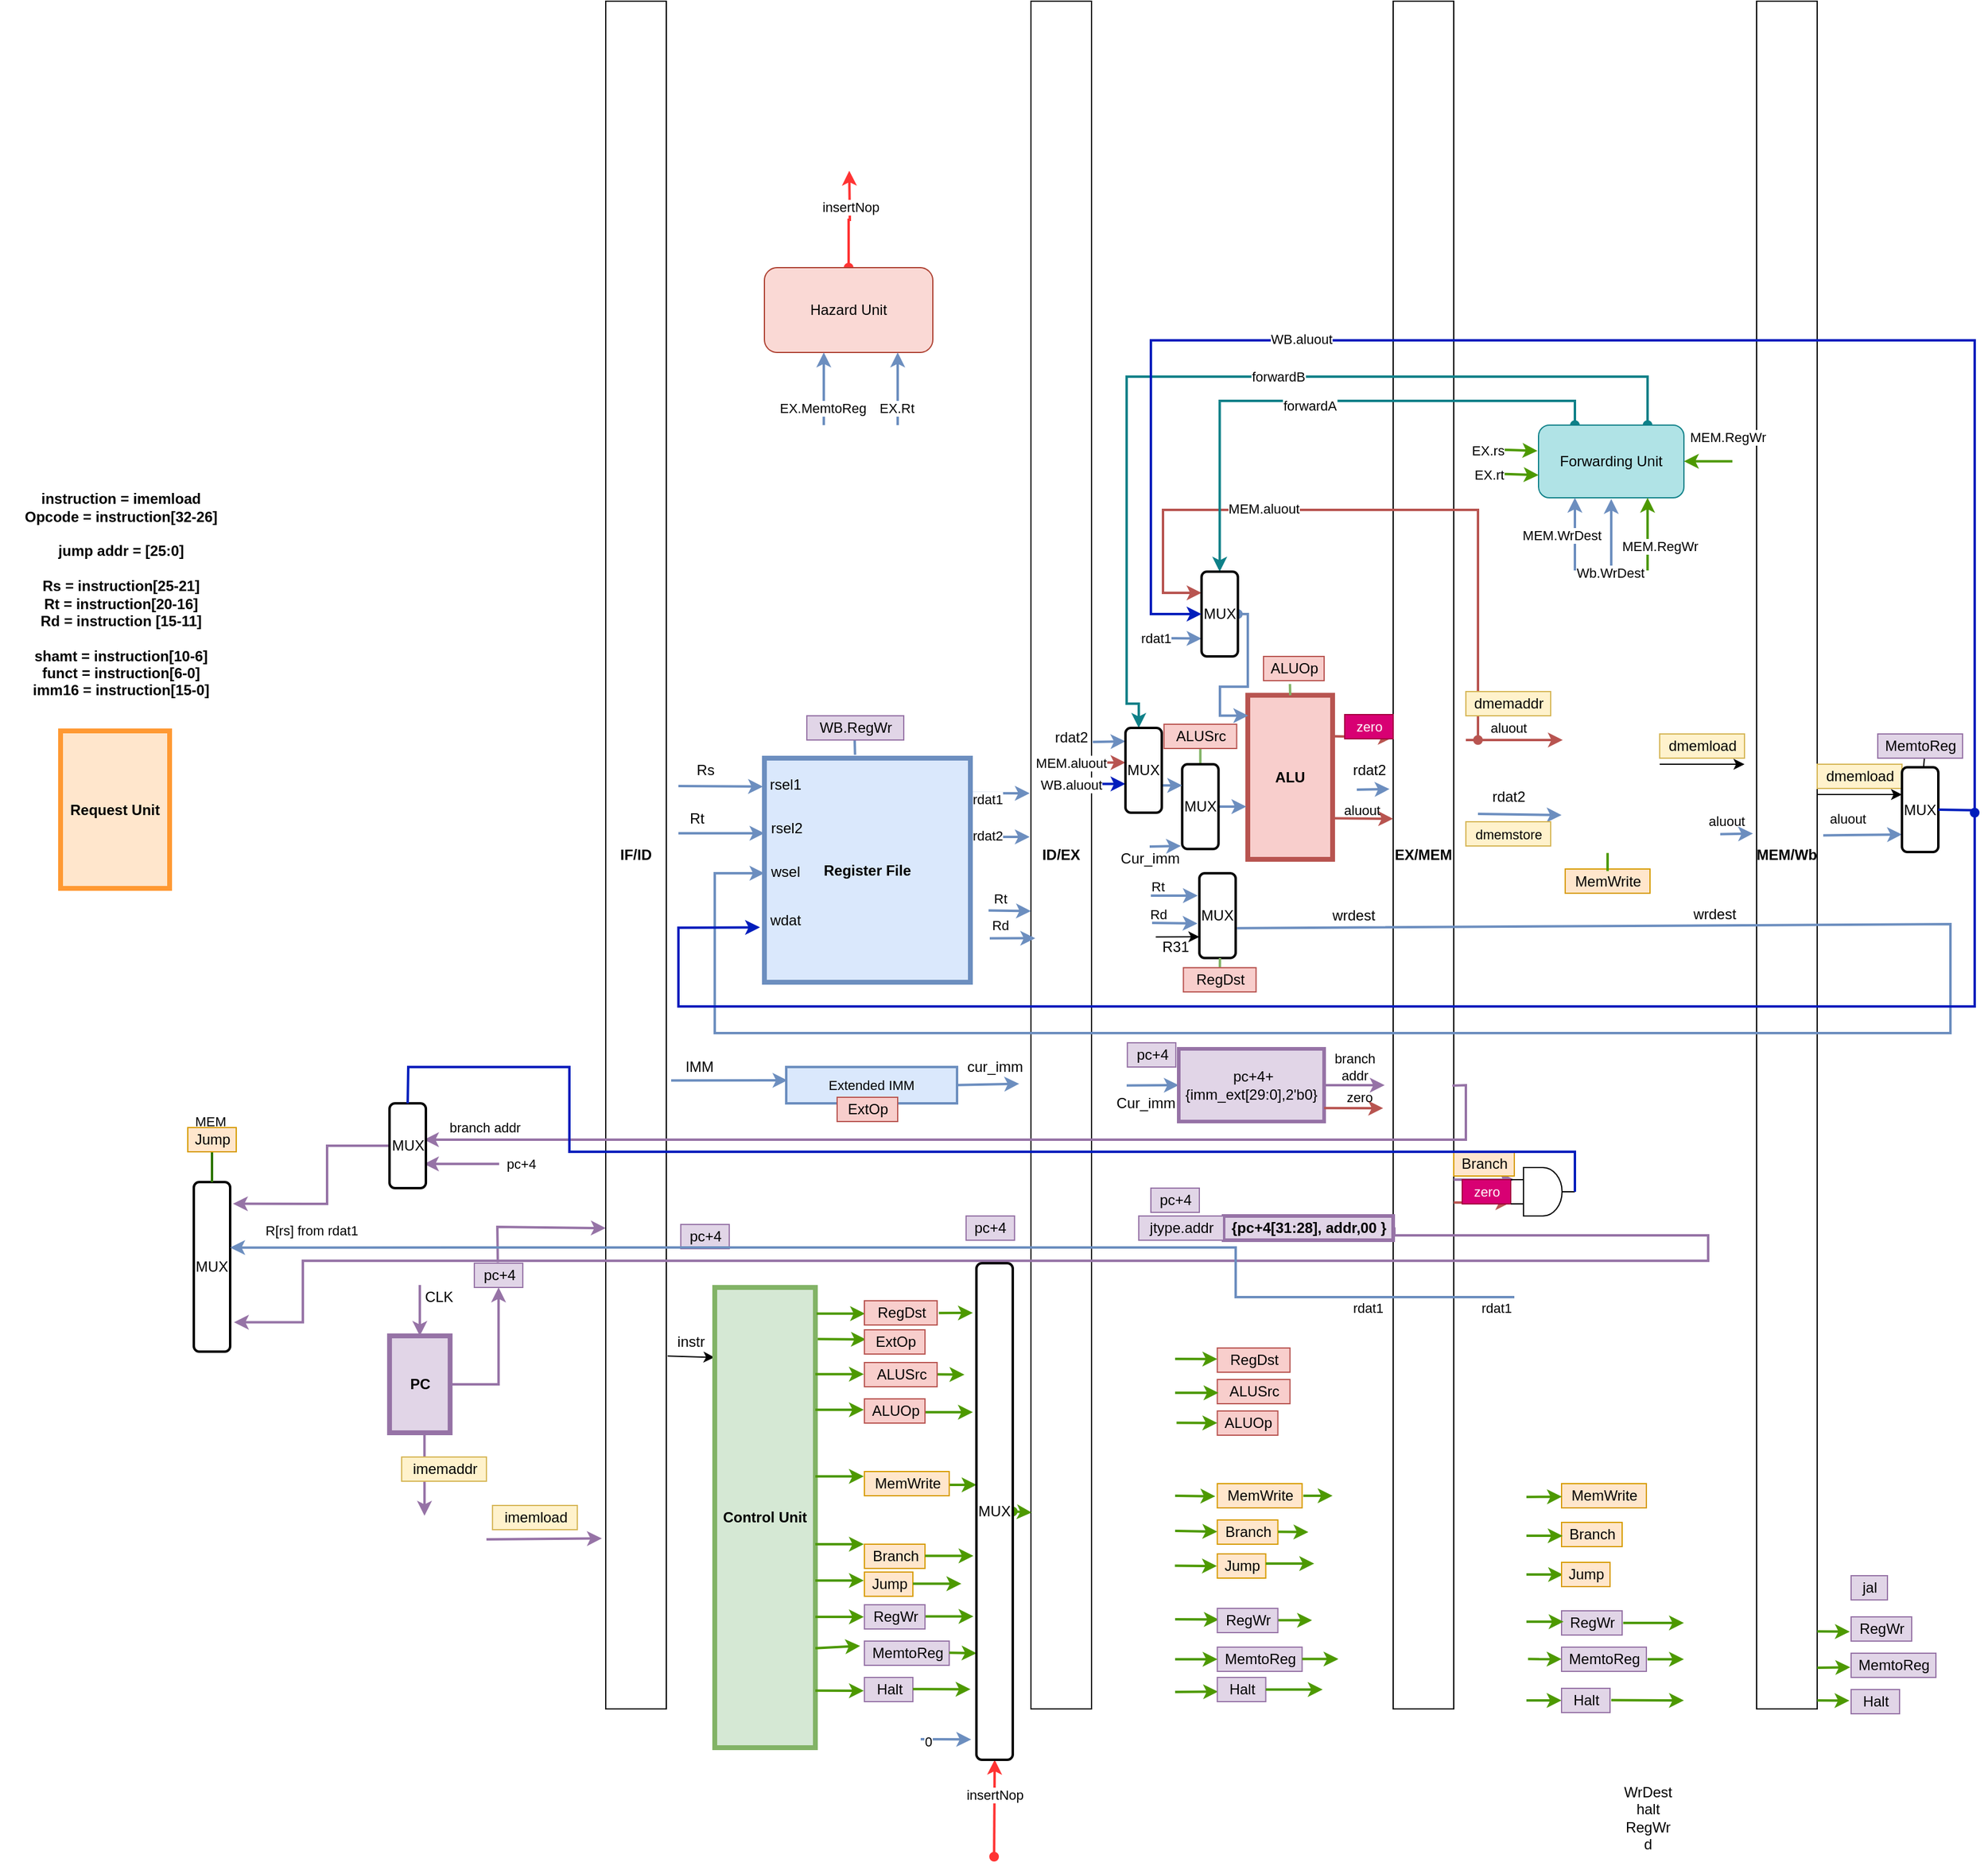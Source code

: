 <mxfile version="16.5.6" type="github">
  <diagram id="ZBSky5QGZU4ZRfo___sx" name="Page-1">
    <mxGraphModel dx="2272" dy="1867" grid="1" gridSize="10" guides="1" tooltips="1" connect="1" arrows="1" fold="1" page="1" pageScale="1" pageWidth="850" pageHeight="1100" math="0" shadow="0">
      <root>
        <mxCell id="0" />
        <mxCell id="1" parent="0" />
        <mxCell id="QPjuQyHc1zBI7uoP9U3m-1" value="IF/ID" style="rounded=0;whiteSpace=wrap;html=1;fontStyle=1" parent="1" vertex="1">
          <mxGeometry x="-50" y="-800" width="50" height="1410" as="geometry" />
        </mxCell>
        <mxCell id="QPjuQyHc1zBI7uoP9U3m-2" value="ID/EX" style="rounded=0;whiteSpace=wrap;html=1;fontStyle=1" parent="1" vertex="1">
          <mxGeometry x="301" y="-800" width="50" height="1410" as="geometry" />
        </mxCell>
        <mxCell id="QPjuQyHc1zBI7uoP9U3m-3" value="EX/MEM" style="rounded=0;whiteSpace=wrap;html=1;fontStyle=1" parent="1" vertex="1">
          <mxGeometry x="600" y="-800" width="50" height="1410" as="geometry" />
        </mxCell>
        <mxCell id="QPjuQyHc1zBI7uoP9U3m-4" value="MEM/Wb" style="rounded=0;whiteSpace=wrap;html=1;fontStyle=1" parent="1" vertex="1">
          <mxGeometry x="900" y="-800" width="50" height="1410" as="geometry" />
        </mxCell>
        <mxCell id="QPjuQyHc1zBI7uoP9U3m-7" value="" style="endArrow=classic;html=1;rounded=0;exitX=1.081;exitY=0.671;exitDx=0;exitDy=0;exitPerimeter=0;entryX=-0.003;entryY=0.152;entryDx=0;entryDy=0;entryPerimeter=0;" parent="1" target="QPjuQyHc1zBI7uoP9U3m-15" edge="1">
          <mxGeometry width="50" height="50" relative="1" as="geometry">
            <mxPoint x="1.0" y="318.62" as="sourcePoint" />
            <mxPoint x="20" y="319" as="targetPoint" />
          </mxGeometry>
        </mxCell>
        <mxCell id="QPjuQyHc1zBI7uoP9U3m-8" value="instr" style="text;html=1;align=center;verticalAlign=middle;resizable=0;points=[];autosize=1;strokeColor=none;fillColor=none;" parent="1" vertex="1">
          <mxGeometry y="297" width="40" height="20" as="geometry" />
        </mxCell>
        <mxCell id="QPjuQyHc1zBI7uoP9U3m-15" value="&lt;b&gt;Control Unit&lt;/b&gt;" style="rounded=0;whiteSpace=wrap;html=1;fillColor=#d5e8d4;strokeColor=#82b366;strokeWidth=4;" parent="1" vertex="1">
          <mxGeometry x="40" y="262" width="83.05" height="380" as="geometry" />
        </mxCell>
        <mxCell id="QPjuQyHc1zBI7uoP9U3m-16" value="" style="endArrow=classic;html=1;rounded=0;strokeColor=#4D9900;strokeWidth=2;" parent="1" edge="1">
          <mxGeometry width="50" height="50" relative="1" as="geometry">
            <mxPoint x="123.05" y="333.58" as="sourcePoint" />
            <mxPoint x="163.05" y="333.58" as="targetPoint" />
          </mxGeometry>
        </mxCell>
        <mxCell id="QPjuQyHc1zBI7uoP9U3m-17" value="" style="endArrow=classic;html=1;rounded=0;strokeColor=#4D9900;strokeWidth=2;" parent="1" edge="1">
          <mxGeometry width="50" height="50" relative="1" as="geometry">
            <mxPoint x="123.05" y="363" as="sourcePoint" />
            <mxPoint x="163.05" y="363" as="targetPoint" />
            <Array as="points">
              <mxPoint x="133.05" y="363" />
            </Array>
          </mxGeometry>
        </mxCell>
        <mxCell id="QPjuQyHc1zBI7uoP9U3m-19" value="" style="endArrow=classic;html=1;rounded=0;strokeColor=#4D9900;strokeWidth=2;" parent="1" edge="1">
          <mxGeometry width="50" height="50" relative="1" as="geometry">
            <mxPoint x="123.05" y="418" as="sourcePoint" />
            <mxPoint x="163.05" y="418" as="targetPoint" />
          </mxGeometry>
        </mxCell>
        <mxCell id="QPjuQyHc1zBI7uoP9U3m-21" value="" style="endArrow=classic;html=1;rounded=0;strokeColor=#4D9900;strokeWidth=2;" parent="1" edge="1">
          <mxGeometry width="50" height="50" relative="1" as="geometry">
            <mxPoint x="123.05" y="474" as="sourcePoint" />
            <mxPoint x="163.05" y="474" as="targetPoint" />
          </mxGeometry>
        </mxCell>
        <mxCell id="QPjuQyHc1zBI7uoP9U3m-22" value="" style="endArrow=classic;html=1;rounded=0;strokeColor=#4D9900;strokeWidth=2;" parent="1" edge="1">
          <mxGeometry width="50" height="50" relative="1" as="geometry">
            <mxPoint x="123.05" y="504" as="sourcePoint" />
            <mxPoint x="163.05" y="504" as="targetPoint" />
          </mxGeometry>
        </mxCell>
        <mxCell id="QPjuQyHc1zBI7uoP9U3m-24" value="RegDst" style="text;html=1;align=center;verticalAlign=middle;resizable=0;points=[];autosize=1;strokeColor=#b85450;fillColor=#f8cecc;" parent="1" vertex="1">
          <mxGeometry x="163.55" y="273" width="60" height="20" as="geometry" />
        </mxCell>
        <mxCell id="QPjuQyHc1zBI7uoP9U3m-29" value="MemtoReg" style="text;html=1;align=center;verticalAlign=middle;resizable=0;points=[];autosize=1;strokeColor=#9673a6;fillColor=#e1d5e7;" parent="1" vertex="1">
          <mxGeometry x="163.55" y="554" width="70" height="20" as="geometry" />
        </mxCell>
        <mxCell id="QPjuQyHc1zBI7uoP9U3m-30" value="" style="endArrow=classic;html=1;rounded=0;strokeColor=#4D9900;strokeWidth=2;" parent="1" edge="1">
          <mxGeometry width="50" height="50" relative="1" as="geometry">
            <mxPoint x="123.05" y="534.0" as="sourcePoint" />
            <mxPoint x="163.05" y="534.0" as="targetPoint" />
          </mxGeometry>
        </mxCell>
        <mxCell id="QPjuQyHc1zBI7uoP9U3m-31" value="Branch" style="text;html=1;align=center;verticalAlign=middle;resizable=0;points=[];autosize=1;strokeColor=#d79b00;fillColor=#ffe6cc;" parent="1" vertex="1">
          <mxGeometry x="163.55" y="474" width="50" height="20" as="geometry" />
        </mxCell>
        <mxCell id="QPjuQyHc1zBI7uoP9U3m-32" value="" style="endArrow=classic;html=1;rounded=0;strokeColor=#4D9900;strokeWidth=2;exitX=1;exitY=0.784;exitDx=0;exitDy=0;exitPerimeter=0;" parent="1" source="QPjuQyHc1zBI7uoP9U3m-15" edge="1">
          <mxGeometry width="50" height="50" relative="1" as="geometry">
            <mxPoint x="181.95" y="558" as="sourcePoint" />
            <mxPoint x="160" y="558" as="targetPoint" />
          </mxGeometry>
        </mxCell>
        <mxCell id="QPjuQyHc1zBI7uoP9U3m-33" value="Jump" style="text;html=1;align=center;verticalAlign=middle;resizable=0;points=[];autosize=1;strokeColor=#d79b00;fillColor=#ffe6cc;" parent="1" vertex="1">
          <mxGeometry x="163.55" y="497.0" width="40" height="20" as="geometry" />
        </mxCell>
        <mxCell id="QPjuQyHc1zBI7uoP9U3m-34" value="Halt" style="text;html=1;align=center;verticalAlign=middle;resizable=0;points=[];autosize=1;strokeColor=#9673a6;fillColor=#e1d5e7;" parent="1" vertex="1">
          <mxGeometry x="163.55" y="584" width="40" height="20" as="geometry" />
        </mxCell>
        <mxCell id="QPjuQyHc1zBI7uoP9U3m-35" value="" style="endArrow=classic;html=1;rounded=0;strokeColor=#4D9900;strokeWidth=2;exitX=1;exitY=0.784;exitDx=0;exitDy=0;exitPerimeter=0;" parent="1" edge="1">
          <mxGeometry width="50" height="50" relative="1" as="geometry">
            <mxPoint x="123.05" y="594.92" as="sourcePoint" />
            <mxPoint x="163.05" y="595" as="targetPoint" />
          </mxGeometry>
        </mxCell>
        <mxCell id="QPjuQyHc1zBI7uoP9U3m-36" value="" style="endArrow=classic;html=1;rounded=0;strokeColor=#4D9900;strokeWidth=2;entryX=0.034;entryY=0.396;entryDx=0;entryDy=0;entryPerimeter=0;" parent="1" edge="1">
          <mxGeometry width="50" height="50" relative="1" as="geometry">
            <mxPoint x="125.05" y="304.58" as="sourcePoint" />
            <mxPoint x="164.75" y="304.92" as="targetPoint" />
          </mxGeometry>
        </mxCell>
        <mxCell id="QPjuQyHc1zBI7uoP9U3m-43" value="" style="endArrow=classic;html=1;rounded=0;strokeColor=#4D9900;strokeWidth=2;" parent="1" edge="1">
          <mxGeometry width="50" height="50" relative="1" as="geometry">
            <mxPoint x="124.05" y="283.58" as="sourcePoint" />
            <mxPoint x="164.05" y="283.58" as="targetPoint" />
          </mxGeometry>
        </mxCell>
        <mxCell id="QPjuQyHc1zBI7uoP9U3m-46" value="RegDst" style="text;html=1;align=center;verticalAlign=middle;resizable=0;points=[];autosize=1;strokeColor=#b85450;fillColor=#f8cecc;" parent="1" vertex="1">
          <mxGeometry x="454.82" y="312" width="60" height="20" as="geometry" />
        </mxCell>
        <mxCell id="QPjuQyHc1zBI7uoP9U3m-48" value="ALUSrc" style="text;html=1;align=center;verticalAlign=middle;resizable=0;points=[];autosize=1;strokeColor=#b85450;fillColor=#f8cecc;" parent="1" vertex="1">
          <mxGeometry x="454.82" y="338" width="60" height="20" as="geometry" />
        </mxCell>
        <mxCell id="QPjuQyHc1zBI7uoP9U3m-49" value="ALUOp" style="text;html=1;align=center;verticalAlign=middle;resizable=0;points=[];autosize=1;strokeColor=#b85450;fillColor=#f8cecc;" parent="1" vertex="1">
          <mxGeometry x="454.82" y="364" width="50" height="20" as="geometry" />
        </mxCell>
        <mxCell id="QPjuQyHc1zBI7uoP9U3m-50" value="" style="endArrow=classic;html=1;rounded=0;strokeColor=#4D9900;strokeWidth=2;" parent="1" edge="1">
          <mxGeometry width="50" height="50" relative="1" as="geometry">
            <mxPoint x="420" y="349" as="sourcePoint" />
            <mxPoint x="455.82" y="349.0" as="targetPoint" />
          </mxGeometry>
        </mxCell>
        <mxCell id="QPjuQyHc1zBI7uoP9U3m-53" value="" style="endArrow=classic;html=1;rounded=0;strokeColor=#4D9900;strokeWidth=2;entryX=0;entryY=0.458;entryDx=0;entryDy=0;entryPerimeter=0;" parent="1" target="QPjuQyHc1zBI7uoP9U3m-46" edge="1">
          <mxGeometry width="50" height="50" relative="1" as="geometry">
            <mxPoint x="420" y="321" as="sourcePoint" />
            <mxPoint x="456.82" y="322.0" as="targetPoint" />
          </mxGeometry>
        </mxCell>
        <mxCell id="QPjuQyHc1zBI7uoP9U3m-57" value="" style="endArrow=classic;html=1;rounded=0;strokeColor=#4D9900;strokeWidth=2;entryX=-0.023;entryY=0.522;entryDx=0;entryDy=0;entryPerimeter=0;" parent="1" target="QPjuQyHc1zBI7uoP9U3m-65" edge="1">
          <mxGeometry width="50" height="50" relative="1" as="geometry">
            <mxPoint x="420" y="434" as="sourcePoint" />
            <mxPoint x="455.82" y="434" as="targetPoint" />
          </mxGeometry>
        </mxCell>
        <mxCell id="QPjuQyHc1zBI7uoP9U3m-59" value="" style="endArrow=classic;html=1;rounded=0;strokeColor=#4D9900;strokeWidth=2;" parent="1" target="QPjuQyHc1zBI7uoP9U3m-62" edge="1">
          <mxGeometry width="50" height="50" relative="1" as="geometry">
            <mxPoint x="420" y="463" as="sourcePoint" />
            <mxPoint x="454" y="463" as="targetPoint" />
          </mxGeometry>
        </mxCell>
        <mxCell id="QPjuQyHc1zBI7uoP9U3m-60" value="" style="endArrow=classic;html=1;rounded=0;strokeColor=#4D9900;strokeWidth=2;entryX=-0.008;entryY=0.502;entryDx=0;entryDy=0;entryPerimeter=0;" parent="1" target="QPjuQyHc1zBI7uoP9U3m-63" edge="1">
          <mxGeometry width="50" height="50" relative="1" as="geometry">
            <mxPoint x="419.82" y="491.8" as="sourcePoint" />
            <mxPoint x="459.82" y="491.8" as="targetPoint" />
          </mxGeometry>
        </mxCell>
        <mxCell id="QPjuQyHc1zBI7uoP9U3m-62" value="Branch" style="text;html=1;align=center;verticalAlign=middle;resizable=0;points=[];autosize=1;strokeColor=#d79b00;fillColor=#ffe6cc;" parent="1" vertex="1">
          <mxGeometry x="454.82" y="454" width="50" height="20" as="geometry" />
        </mxCell>
        <mxCell id="QPjuQyHc1zBI7uoP9U3m-63" value="Jump" style="text;html=1;align=center;verticalAlign=middle;resizable=0;points=[];autosize=1;strokeColor=#d79b00;fillColor=#ffe6cc;" parent="1" vertex="1">
          <mxGeometry x="454.82" y="482.0" width="40" height="20" as="geometry" />
        </mxCell>
        <mxCell id="QPjuQyHc1zBI7uoP9U3m-65" value="MemWrite" style="text;html=1;align=center;verticalAlign=middle;resizable=0;points=[];autosize=1;strokeColor=#d79b00;fillColor=#ffe6cc;" parent="1" vertex="1">
          <mxGeometry x="454.82" y="424" width="70" height="20" as="geometry" />
        </mxCell>
        <mxCell id="QPjuQyHc1zBI7uoP9U3m-67" value="" style="endArrow=classic;html=1;rounded=0;strokeColor=#4D9900;strokeWidth=2;" parent="1" edge="1">
          <mxGeometry width="50" height="50" relative="1" as="geometry">
            <mxPoint x="525.82" y="434" as="sourcePoint" />
            <mxPoint x="550" y="434" as="targetPoint" />
            <Array as="points">
              <mxPoint x="550" y="434" />
            </Array>
          </mxGeometry>
        </mxCell>
        <mxCell id="QPjuQyHc1zBI7uoP9U3m-69" value="" style="endArrow=classic;html=1;rounded=0;strokeColor=#4D9900;strokeWidth=2;" parent="1" edge="1">
          <mxGeometry width="50" height="50" relative="1" as="geometry">
            <mxPoint x="505.0" y="463.8" as="sourcePoint" />
            <mxPoint x="530" y="464" as="targetPoint" />
          </mxGeometry>
        </mxCell>
        <mxCell id="QPjuQyHc1zBI7uoP9U3m-70" value="" style="endArrow=classic;html=1;rounded=0;strokeColor=#4D9900;strokeWidth=2;" parent="1" edge="1">
          <mxGeometry width="50" height="50" relative="1" as="geometry">
            <mxPoint x="494.82" y="490" as="sourcePoint" />
            <mxPoint x="534.82" y="490" as="targetPoint" />
          </mxGeometry>
        </mxCell>
        <mxCell id="QPjuQyHc1zBI7uoP9U3m-72" value="MemtoReg" style="text;html=1;align=center;verticalAlign=middle;resizable=0;points=[];autosize=1;strokeColor=#9673a6;fillColor=#e1d5e7;" parent="1" vertex="1">
          <mxGeometry x="454.82" y="559" width="70" height="20" as="geometry" />
        </mxCell>
        <mxCell id="QPjuQyHc1zBI7uoP9U3m-73" value="" style="endArrow=classic;html=1;rounded=0;strokeColor=#4D9900;strokeWidth=2;entryX=0.025;entryY=0.46;entryDx=0;entryDy=0;entryPerimeter=0;" parent="1" target="QPjuQyHc1zBI7uoP9U3m-235" edge="1">
          <mxGeometry width="50" height="50" relative="1" as="geometry">
            <mxPoint x="420" y="536" as="sourcePoint" />
            <mxPoint x="450.82" y="536.41" as="targetPoint" />
          </mxGeometry>
        </mxCell>
        <mxCell id="QPjuQyHc1zBI7uoP9U3m-74" value="" style="endArrow=classic;html=1;rounded=0;strokeColor=#4D9900;strokeWidth=2;" parent="1" edge="1">
          <mxGeometry width="50" height="50" relative="1" as="geometry">
            <mxPoint x="420" y="569" as="sourcePoint" />
            <mxPoint x="455" y="569" as="targetPoint" />
          </mxGeometry>
        </mxCell>
        <mxCell id="QPjuQyHc1zBI7uoP9U3m-78" value="" style="endArrow=classic;html=1;rounded=0;strokeColor=#4D9900;strokeWidth=2;" parent="1" edge="1">
          <mxGeometry width="50" height="50" relative="1" as="geometry">
            <mxPoint x="524.82" y="568.8" as="sourcePoint" />
            <mxPoint x="554.82" y="568.8" as="targetPoint" />
          </mxGeometry>
        </mxCell>
        <mxCell id="QPjuQyHc1zBI7uoP9U3m-79" value="" style="endArrow=classic;html=1;rounded=0;strokeColor=#4D9900;strokeWidth=2;" parent="1" edge="1">
          <mxGeometry width="50" height="50" relative="1" as="geometry">
            <mxPoint x="503.0" y="536.8" as="sourcePoint" />
            <mxPoint x="533" y="536.8" as="targetPoint" />
          </mxGeometry>
        </mxCell>
        <mxCell id="QPjuQyHc1zBI7uoP9U3m-82" value="Branch" style="text;html=1;align=center;verticalAlign=middle;resizable=0;points=[];autosize=1;strokeColor=#d79b00;fillColor=#ffe6cc;" parent="1" vertex="1">
          <mxGeometry x="739" y="456" width="50" height="20" as="geometry" />
        </mxCell>
        <mxCell id="QPjuQyHc1zBI7uoP9U3m-84" value="MemWrite" style="text;html=1;align=center;verticalAlign=middle;resizable=0;points=[];autosize=1;strokeColor=#d79b00;fillColor=#ffe6cc;" parent="1" vertex="1">
          <mxGeometry x="739" y="424" width="70" height="20" as="geometry" />
        </mxCell>
        <mxCell id="QPjuQyHc1zBI7uoP9U3m-85" value="RegWr" style="text;html=1;align=center;verticalAlign=middle;resizable=0;points=[];autosize=1;strokeColor=#9673a6;fillColor=#e1d5e7;" parent="1" vertex="1">
          <mxGeometry x="739" y="529" width="50" height="20" as="geometry" />
        </mxCell>
        <mxCell id="QPjuQyHc1zBI7uoP9U3m-86" value="MemtoReg" style="text;html=1;align=center;verticalAlign=middle;resizable=0;points=[];autosize=1;strokeColor=#9673a6;fillColor=#e1d5e7;" parent="1" vertex="1">
          <mxGeometry x="739" y="559" width="70" height="20" as="geometry" />
        </mxCell>
        <mxCell id="QPjuQyHc1zBI7uoP9U3m-87" value="" style="endArrow=classic;html=1;rounded=0;strokeColor=#4D9900;strokeWidth=2;" parent="1" edge="1">
          <mxGeometry width="50" height="50" relative="1" as="geometry">
            <mxPoint x="222.05" y="333.8" as="sourcePoint" />
            <mxPoint x="246.1" y="334" as="targetPoint" />
          </mxGeometry>
        </mxCell>
        <mxCell id="QPjuQyHc1zBI7uoP9U3m-88" value="" style="endArrow=classic;html=1;rounded=0;strokeColor=#4D9900;strokeWidth=2;" parent="1" edge="1">
          <mxGeometry width="50" height="50" relative="1" as="geometry">
            <mxPoint x="213.05" y="365" as="sourcePoint" />
            <mxPoint x="253.05" y="365" as="targetPoint" />
            <Array as="points">
              <mxPoint x="223.05" y="365" />
            </Array>
          </mxGeometry>
        </mxCell>
        <mxCell id="QPjuQyHc1zBI7uoP9U3m-90" value="" style="endArrow=classic;html=1;rounded=0;strokeColor=#4D9900;strokeWidth=2;" parent="1" edge="1">
          <mxGeometry width="50" height="50" relative="1" as="geometry">
            <mxPoint x="232.05" y="425" as="sourcePoint" />
            <mxPoint x="256.1" y="425" as="targetPoint" />
          </mxGeometry>
        </mxCell>
        <mxCell id="QPjuQyHc1zBI7uoP9U3m-92" value="" style="endArrow=classic;html=1;rounded=0;strokeColor=#4D9900;strokeWidth=2;" parent="1" edge="1">
          <mxGeometry width="50" height="50" relative="1" as="geometry">
            <mxPoint x="213.55" y="483.66" as="sourcePoint" />
            <mxPoint x="253.55" y="483.66" as="targetPoint" />
          </mxGeometry>
        </mxCell>
        <mxCell id="QPjuQyHc1zBI7uoP9U3m-93" value="" style="endArrow=classic;html=1;rounded=0;strokeColor=#4D9900;strokeWidth=2;" parent="1" edge="1">
          <mxGeometry width="50" height="50" relative="1" as="geometry">
            <mxPoint x="203.55" y="506.66" as="sourcePoint" />
            <mxPoint x="243.55" y="506.66" as="targetPoint" />
          </mxGeometry>
        </mxCell>
        <mxCell id="QPjuQyHc1zBI7uoP9U3m-94" value="" style="endArrow=classic;html=1;rounded=0;strokeColor=#4D9900;strokeWidth=2;" parent="1" edge="1">
          <mxGeometry width="50" height="50" relative="1" as="geometry">
            <mxPoint x="213.55" y="533.66" as="sourcePoint" />
            <mxPoint x="253.55" y="533.66" as="targetPoint" />
          </mxGeometry>
        </mxCell>
        <mxCell id="QPjuQyHc1zBI7uoP9U3m-95" value="" style="endArrow=classic;html=1;rounded=0;strokeColor=#4D9900;strokeWidth=2;exitX=1;exitY=0.784;exitDx=0;exitDy=0;exitPerimeter=0;" parent="1" edge="1">
          <mxGeometry width="50" height="50" relative="1" as="geometry">
            <mxPoint x="233.55" y="563.66" as="sourcePoint" />
            <mxPoint x="256.1" y="564" as="targetPoint" />
          </mxGeometry>
        </mxCell>
        <mxCell id="QPjuQyHc1zBI7uoP9U3m-97" value="" style="endArrow=classic;html=1;rounded=0;strokeColor=#4D9900;strokeWidth=2;exitX=1.023;exitY=0.506;exitDx=0;exitDy=0;exitPerimeter=0;" parent="1" source="QPjuQyHc1zBI7uoP9U3m-24" edge="1">
          <mxGeometry width="50" height="50" relative="1" as="geometry">
            <mxPoint x="231.05" y="282.58" as="sourcePoint" />
            <mxPoint x="253.05" y="283" as="targetPoint" />
          </mxGeometry>
        </mxCell>
        <mxCell id="QPjuQyHc1zBI7uoP9U3m-99" value="" style="endArrow=classic;html=1;rounded=0;strokeColor=#4D9900;strokeWidth=2;entryX=0.004;entryY=0.538;entryDx=0;entryDy=0;entryPerimeter=0;" parent="1" target="QPjuQyHc1zBI7uoP9U3m-84" edge="1">
          <mxGeometry width="50" height="50" relative="1" as="geometry">
            <mxPoint x="710" y="435" as="sourcePoint" />
            <mxPoint x="740" y="433" as="targetPoint" />
          </mxGeometry>
        </mxCell>
        <mxCell id="QPjuQyHc1zBI7uoP9U3m-101" value="" style="endArrow=classic;html=1;rounded=0;strokeColor=#4D9900;strokeWidth=2;entryX=0.018;entryY=0.554;entryDx=0;entryDy=0;entryPerimeter=0;" parent="1" target="QPjuQyHc1zBI7uoP9U3m-82" edge="1">
          <mxGeometry width="50" height="50" relative="1" as="geometry">
            <mxPoint x="710" y="467" as="sourcePoint" />
            <mxPoint x="741" y="469" as="targetPoint" />
          </mxGeometry>
        </mxCell>
        <mxCell id="QPjuQyHc1zBI7uoP9U3m-102" value="" style="endArrow=classic;html=1;rounded=0;strokeColor=#4D9900;strokeWidth=2;entryX=0.031;entryY=0.504;entryDx=0;entryDy=0;entryPerimeter=0;" parent="1" target="QPjuQyHc1zBI7uoP9U3m-108" edge="1">
          <mxGeometry width="50" height="50" relative="1" as="geometry">
            <mxPoint x="710" y="499" as="sourcePoint" />
            <mxPoint x="739" y="498.8" as="targetPoint" />
          </mxGeometry>
        </mxCell>
        <mxCell id="QPjuQyHc1zBI7uoP9U3m-108" value="Jump" style="text;html=1;align=center;verticalAlign=middle;resizable=0;points=[];autosize=1;strokeColor=#d79b00;fillColor=#ffe6cc;" parent="1" vertex="1">
          <mxGeometry x="739" y="489.0" width="40" height="20" as="geometry" />
        </mxCell>
        <mxCell id="QPjuQyHc1zBI7uoP9U3m-109" value="" style="endArrow=classic;html=1;rounded=0;strokeColor=#4D9900;strokeWidth=2;entryX=0.033;entryY=0.45;entryDx=0;entryDy=0;entryPerimeter=0;" parent="1" target="QPjuQyHc1zBI7uoP9U3m-85" edge="1">
          <mxGeometry width="50" height="50" relative="1" as="geometry">
            <mxPoint x="710" y="538" as="sourcePoint" />
            <mxPoint x="750" y="529" as="targetPoint" />
            <Array as="points">
              <mxPoint x="720" y="538" />
            </Array>
          </mxGeometry>
        </mxCell>
        <mxCell id="QPjuQyHc1zBI7uoP9U3m-110" value="" style="endArrow=classic;html=1;rounded=0;strokeColor=#4D9900;strokeWidth=2;exitX=1.046;exitY=0.877;exitDx=0;exitDy=0;exitPerimeter=0;" parent="1" target="QPjuQyHc1zBI7uoP9U3m-86" edge="1">
          <mxGeometry width="50" height="50" relative="1" as="geometry">
            <mxPoint x="711.3" y="568.8" as="sourcePoint" />
            <mxPoint x="739" y="568.94" as="targetPoint" />
          </mxGeometry>
        </mxCell>
        <mxCell id="QPjuQyHc1zBI7uoP9U3m-112" value="" style="endArrow=classic;html=1;rounded=0;strokeColor=#4D9900;strokeWidth=2;exitX=1.014;exitY=0.5;exitDx=0;exitDy=0;exitPerimeter=0;" parent="1" source="QPjuQyHc1zBI7uoP9U3m-86" edge="1">
          <mxGeometry width="50" height="50" relative="1" as="geometry">
            <mxPoint x="775" y="550" as="sourcePoint" />
            <mxPoint x="840" y="569" as="targetPoint" />
          </mxGeometry>
        </mxCell>
        <mxCell id="QPjuQyHc1zBI7uoP9U3m-113" value="" style="endArrow=classic;html=1;rounded=0;strokeColor=#4D9900;strokeWidth=2;exitX=1.017;exitY=0.5;exitDx=0;exitDy=0;exitPerimeter=0;" parent="1" source="QPjuQyHc1zBI7uoP9U3m-85" edge="1">
          <mxGeometry width="50" height="50" relative="1" as="geometry">
            <mxPoint x="872.98" y="579" as="sourcePoint" />
            <mxPoint x="840" y="539" as="targetPoint" />
          </mxGeometry>
        </mxCell>
        <mxCell id="QPjuQyHc1zBI7uoP9U3m-114" value="RegWr" style="text;html=1;align=center;verticalAlign=middle;resizable=0;points=[];autosize=1;strokeColor=#9673a6;fillColor=#e1d5e7;" parent="1" vertex="1">
          <mxGeometry x="978" y="534" width="50" height="20" as="geometry" />
        </mxCell>
        <mxCell id="QPjuQyHc1zBI7uoP9U3m-115" value="MemtoReg" style="text;html=1;align=center;verticalAlign=middle;resizable=0;points=[];autosize=1;strokeColor=#9673a6;fillColor=#e1d5e7;" parent="1" vertex="1">
          <mxGeometry x="978" y="564" width="70" height="20" as="geometry" />
        </mxCell>
        <mxCell id="QPjuQyHc1zBI7uoP9U3m-116" value="" style="endArrow=classic;html=1;rounded=0;strokeColor=#4D9900;strokeWidth=2;entryX=-0.01;entryY=0.582;entryDx=0;entryDy=0;entryPerimeter=0;" parent="1" target="QPjuQyHc1zBI7uoP9U3m-115" edge="1">
          <mxGeometry width="50" height="50" relative="1" as="geometry">
            <mxPoint x="950" y="576" as="sourcePoint" />
            <mxPoint x="983.98" y="575.2" as="targetPoint" />
          </mxGeometry>
        </mxCell>
        <mxCell id="QPjuQyHc1zBI7uoP9U3m-117" value="" style="endArrow=classic;html=1;rounded=0;strokeColor=#4D9900;strokeWidth=2;entryX=-0.021;entryY=0.61;entryDx=0;entryDy=0;entryPerimeter=0;" parent="1" target="QPjuQyHc1zBI7uoP9U3m-114" edge="1">
          <mxGeometry width="50" height="50" relative="1" as="geometry">
            <mxPoint x="950" y="546" as="sourcePoint" />
            <mxPoint x="982.98" y="544" as="targetPoint" />
          </mxGeometry>
        </mxCell>
        <mxCell id="QPjuQyHc1zBI7uoP9U3m-119" value="" style="endArrow=classic;html=1;rounded=0;strokeColor=#4D9900;strokeWidth=2;entryX=-0.049;entryY=0.888;entryDx=0;entryDy=0;entryPerimeter=0;" parent="1" edge="1">
          <mxGeometry width="50" height="50" relative="1" as="geometry">
            <mxPoint x="203.55" y="593.66" as="sourcePoint" />
            <mxPoint x="251.1" y="593.74" as="targetPoint" />
          </mxGeometry>
        </mxCell>
        <mxCell id="QPjuQyHc1zBI7uoP9U3m-120" value="" style="endArrow=classic;html=1;rounded=0;strokeColor=#4D9900;strokeWidth=2;entryX=0.016;entryY=0.586;entryDx=0;entryDy=0;entryPerimeter=0;" parent="1" target="QPjuQyHc1zBI7uoP9U3m-121" edge="1">
          <mxGeometry width="50" height="50" relative="1" as="geometry">
            <mxPoint x="420" y="596" as="sourcePoint" />
            <mxPoint x="455.82" y="592" as="targetPoint" />
          </mxGeometry>
        </mxCell>
        <mxCell id="QPjuQyHc1zBI7uoP9U3m-121" value="Halt" style="text;html=1;align=center;verticalAlign=middle;resizable=0;points=[];autosize=1;strokeColor=#9673a6;fillColor=#e1d5e7;" parent="1" vertex="1">
          <mxGeometry x="454.82" y="584" width="40" height="20" as="geometry" />
        </mxCell>
        <mxCell id="QPjuQyHc1zBI7uoP9U3m-123" value="" style="endArrow=classic;html=1;rounded=0;strokeColor=#4D9900;strokeWidth=2;" parent="1" edge="1">
          <mxGeometry width="50" height="50" relative="1" as="geometry">
            <mxPoint x="494.82" y="594" as="sourcePoint" />
            <mxPoint x="541.82" y="594" as="targetPoint" />
          </mxGeometry>
        </mxCell>
        <mxCell id="QPjuQyHc1zBI7uoP9U3m-126" value="" style="endArrow=classic;html=1;rounded=0;strokeColor=#4D9900;strokeWidth=2;" parent="1" target="QPjuQyHc1zBI7uoP9U3m-127" edge="1">
          <mxGeometry width="50" height="50" relative="1" as="geometry">
            <mxPoint x="710" y="603" as="sourcePoint" />
            <mxPoint x="737" y="592" as="targetPoint" />
          </mxGeometry>
        </mxCell>
        <mxCell id="QPjuQyHc1zBI7uoP9U3m-127" value="Halt" style="text;html=1;align=center;verticalAlign=middle;resizable=0;points=[];autosize=1;strokeColor=#9673a6;fillColor=#e1d5e7;" parent="1" vertex="1">
          <mxGeometry x="739" y="593" width="40" height="20" as="geometry" />
        </mxCell>
        <mxCell id="QPjuQyHc1zBI7uoP9U3m-128" value="" style="endArrow=classic;html=1;rounded=0;strokeColor=#4D9900;strokeWidth=2;" parent="1" edge="1">
          <mxGeometry width="50" height="50" relative="1" as="geometry">
            <mxPoint x="780" y="602.8" as="sourcePoint" />
            <mxPoint x="840" y="603" as="targetPoint" />
          </mxGeometry>
        </mxCell>
        <mxCell id="QPjuQyHc1zBI7uoP9U3m-129" value="" style="endArrow=classic;html=1;rounded=0;strokeColor=#4D9900;strokeWidth=2;entryX=-0.034;entryY=0.458;entryDx=0;entryDy=0;entryPerimeter=0;" parent="1" target="QPjuQyHc1zBI7uoP9U3m-130" edge="1">
          <mxGeometry width="50" height="50" relative="1" as="geometry">
            <mxPoint x="950" y="603" as="sourcePoint" />
            <mxPoint x="978" y="602" as="targetPoint" />
          </mxGeometry>
        </mxCell>
        <mxCell id="QPjuQyHc1zBI7uoP9U3m-130" value="Halt" style="text;html=1;align=center;verticalAlign=middle;resizable=0;points=[];autosize=1;strokeColor=#9673a6;fillColor=#e1d5e7;" parent="1" vertex="1">
          <mxGeometry x="978" y="594" width="40" height="20" as="geometry" />
        </mxCell>
        <mxCell id="QPjuQyHc1zBI7uoP9U3m-134" value="&lt;b&gt;PC&lt;/b&gt;" style="rounded=0;whiteSpace=wrap;html=1;fillColor=#e1d5e7;strokeColor=#9673a6;strokeWidth=4;" parent="1" vertex="1">
          <mxGeometry x="-228.45" y="302" width="50" height="80" as="geometry" />
        </mxCell>
        <mxCell id="QPjuQyHc1zBI7uoP9U3m-136" value="" style="endArrow=classic;html=1;rounded=0;fontColor=#000000;strokeColor=#9673a6;strokeWidth=2;entryX=0.5;entryY=0;entryDx=0;entryDy=0;fillColor=#e1d5e7;" parent="1" target="QPjuQyHc1zBI7uoP9U3m-134" edge="1">
          <mxGeometry width="50" height="50" relative="1" as="geometry">
            <mxPoint x="-203.45" y="260" as="sourcePoint" />
            <mxPoint x="241.55" y="230" as="targetPoint" />
          </mxGeometry>
        </mxCell>
        <mxCell id="QPjuQyHc1zBI7uoP9U3m-137" value="CLK" style="text;html=1;align=center;verticalAlign=middle;resizable=0;points=[];autosize=1;strokeColor=none;fillColor=none;fontColor=#000000;" parent="1" vertex="1">
          <mxGeometry x="-208.45" y="260" width="40" height="20" as="geometry" />
        </mxCell>
        <mxCell id="QPjuQyHc1zBI7uoP9U3m-138" value="" style="endArrow=classic;html=1;rounded=0;fontColor=#000000;strokeColor=#9673a6;strokeWidth=2;fillColor=#e1d5e7;entryX=0.048;entryY=0.017;entryDx=0;entryDy=0;entryPerimeter=0;" parent="1" edge="1">
          <mxGeometry width="50" height="50" relative="1" as="geometry">
            <mxPoint x="-199.63" y="380" as="sourcePoint" />
            <mxPoint x="-199.59" y="450.51" as="targetPoint" />
          </mxGeometry>
        </mxCell>
        <mxCell id="QPjuQyHc1zBI7uoP9U3m-140" value="" style="endArrow=classic;html=1;rounded=0;fontColor=#000000;strokeColor=#9673a6;strokeWidth=2;fillColor=#e1d5e7;entryX=-0.095;entryY=0.842;entryDx=0;entryDy=0;entryPerimeter=0;exitX=1;exitY=0.5;exitDx=0;exitDy=0;" parent="1" edge="1">
          <mxGeometry width="50" height="50" relative="1" as="geometry">
            <mxPoint x="-148.45" y="470" as="sourcePoint" />
            <mxPoint x="-53.2" y="469.24" as="targetPoint" />
          </mxGeometry>
        </mxCell>
        <mxCell id="QPjuQyHc1zBI7uoP9U3m-142" value="imemload" style="text;html=1;align=center;verticalAlign=middle;resizable=0;points=[];autosize=1;fillColor=#fff2cc;strokeColor=#d6b656;" parent="1" vertex="1">
          <mxGeometry x="-143.45" y="442" width="70" height="20" as="geometry" />
        </mxCell>
        <mxCell id="QPjuQyHc1zBI7uoP9U3m-144" value="&lt;div&gt;instruction = imemload&lt;/div&gt;&lt;div&gt;Opcode = instruction[32-26]&lt;/div&gt;&lt;div&gt;&lt;br&gt;&lt;/div&gt;&lt;div&gt;jump addr = [25:0]&lt;br&gt;&lt;/div&gt;&lt;div&gt;&lt;br&gt;&lt;/div&gt;&lt;div&gt;Rs = instruction[25-21]&lt;/div&gt;&lt;div&gt;Rt = instruction[20-16]&lt;/div&gt;&lt;div&gt;Rd = instruction [15-11]&lt;/div&gt;&lt;div&gt;&lt;br&gt;&lt;/div&gt;&lt;div&gt;&lt;div&gt;shamt = instruction[10-6]&lt;/div&gt;&lt;div&gt;funct = instruction[6-0]&lt;br&gt;&lt;/div&gt;&lt;div&gt;imm16 = instruction[15-0]&lt;/div&gt;&lt;div&gt;&lt;br&gt;&lt;/div&gt;&lt;/div&gt;&lt;div&gt;&lt;br&gt;&lt;/div&gt;&lt;div&gt;&lt;br&gt;&lt;/div&gt;&lt;div&gt;&lt;br&gt;&lt;/div&gt;&lt;div&gt;&lt;br&gt;&lt;/div&gt;" style="text;html=1;strokeColor=none;fillColor=none;align=center;verticalAlign=middle;whiteSpace=wrap;rounded=0;fontStyle=1" parent="1" vertex="1">
          <mxGeometry x="-550" y="-289" width="200" height="30" as="geometry" />
        </mxCell>
        <mxCell id="QPjuQyHc1zBI7uoP9U3m-145" value="" style="endArrow=classic;html=1;rounded=0;strokeColor=#9673a6;fontColor=#000000;strokeWidth=2;fillColor=#e1d5e7;exitX=1;exitY=0.5;exitDx=0;exitDy=0;" parent="1" source="QPjuQyHc1zBI7uoP9U3m-134" edge="1">
          <mxGeometry width="50" height="50" relative="1" as="geometry">
            <mxPoint x="101.55" y="462" as="sourcePoint" />
            <mxPoint x="-138.45" y="262" as="targetPoint" />
            <Array as="points">
              <mxPoint x="-138.45" y="342" />
            </Array>
          </mxGeometry>
        </mxCell>
        <mxCell id="QPjuQyHc1zBI7uoP9U3m-146" value="pc+4" style="text;html=1;align=center;verticalAlign=middle;resizable=0;points=[];autosize=1;strokeColor=#9673a6;fillColor=#e1d5e7;" parent="1" vertex="1">
          <mxGeometry x="-158.45" y="242" width="40" height="20" as="geometry" />
        </mxCell>
        <mxCell id="QPjuQyHc1zBI7uoP9U3m-147" value="" style="endArrow=classic;html=1;rounded=0;strokeColor=#9673a6;fontColor=#000000;strokeWidth=2;fillColor=#e1d5e7;exitX=0.484;exitY=-0.038;exitDx=0;exitDy=0;exitPerimeter=0;entryX=-0.031;entryY=0.632;entryDx=0;entryDy=0;entryPerimeter=0;" parent="1" source="QPjuQyHc1zBI7uoP9U3m-146" edge="1">
          <mxGeometry width="50" height="50" relative="1" as="geometry">
            <mxPoint x="231.55" y="292" as="sourcePoint" />
            <mxPoint x="-50.0" y="213.04" as="targetPoint" />
            <Array as="points">
              <mxPoint x="-139.45" y="212" />
            </Array>
          </mxGeometry>
        </mxCell>
        <mxCell id="QPjuQyHc1zBI7uoP9U3m-160" value="&lt;b&gt;Register File&lt;/b&gt;" style="rounded=0;whiteSpace=wrap;html=1;fillColor=#dae8fc;strokeColor=#6c8ebf;strokeWidth=4;" parent="1" vertex="1">
          <mxGeometry x="81" y="-175" width="170" height="185" as="geometry" />
        </mxCell>
        <mxCell id="QPjuQyHc1zBI7uoP9U3m-174" value="" style="endArrow=classic;html=1;rounded=0;strokeWidth=2;fillColor=#dae8fc;strokeColor=#6c8ebf;entryX=-0.007;entryY=0.127;entryDx=0;entryDy=0;entryPerimeter=0;" parent="1" target="QPjuQyHc1zBI7uoP9U3m-160" edge="1">
          <mxGeometry width="50" height="50" relative="1" as="geometry">
            <mxPoint x="10" y="-152" as="sourcePoint" />
            <mxPoint x="80" y="-150" as="targetPoint" />
          </mxGeometry>
        </mxCell>
        <mxCell id="QPjuQyHc1zBI7uoP9U3m-175" value="Rs" style="text;html=1;align=center;verticalAlign=middle;resizable=0;points=[];autosize=1;strokeColor=none;fillColor=none;fontColor=#000000;" parent="1" vertex="1">
          <mxGeometry x="16.95" y="-175" width="30" height="20" as="geometry" />
        </mxCell>
        <mxCell id="QPjuQyHc1zBI7uoP9U3m-176" value="" style="endArrow=classic;html=1;rounded=0;strokeWidth=2;fillColor=#dae8fc;strokeColor=#6c8ebf;" parent="1" edge="1">
          <mxGeometry width="50" height="50" relative="1" as="geometry">
            <mxPoint x="10" y="-113" as="sourcePoint" />
            <mxPoint x="81" y="-113" as="targetPoint" />
            <Array as="points">
              <mxPoint x="81" y="-113" />
            </Array>
          </mxGeometry>
        </mxCell>
        <mxCell id="QPjuQyHc1zBI7uoP9U3m-177" value="Rt" style="text;html=1;align=center;verticalAlign=middle;resizable=0;points=[];autosize=1;strokeColor=none;fillColor=none;fontColor=#000000;" parent="1" vertex="1">
          <mxGeometry x="10" y="-135" width="30" height="20" as="geometry" />
        </mxCell>
        <mxCell id="QPjuQyHc1zBI7uoP9U3m-181" value="MUX" style="rounded=1;whiteSpace=wrap;html=1;strokeWidth=2;" parent="1" vertex="1">
          <mxGeometry x="440" y="-80" width="30" height="70" as="geometry" />
        </mxCell>
        <mxCell id="QPjuQyHc1zBI7uoP9U3m-183" value="" style="endArrow=none;html=1;rounded=0;fontColor=#000000;strokeColor=#82b366;strokeWidth=2;fillColor=#d5e8d4;entryX=0.5;entryY=1;entryDx=0;entryDy=0;" parent="1" source="QPjuQyHc1zBI7uoP9U3m-233" edge="1">
          <mxGeometry width="50" height="50" relative="1" as="geometry">
            <mxPoint x="480" y="10" as="sourcePoint" />
            <mxPoint x="457.0" y="-10" as="targetPoint" />
          </mxGeometry>
        </mxCell>
        <mxCell id="QPjuQyHc1zBI7uoP9U3m-187" value="" style="endArrow=classic;html=1;rounded=0;exitX=0.101;exitY=0.079;exitDx=0;exitDy=0;exitPerimeter=0;entryX=0;entryY=0.75;entryDx=0;entryDy=0;" parent="1" source="QPjuQyHc1zBI7uoP9U3m-188" target="QPjuQyHc1zBI7uoP9U3m-181" edge="1">
          <mxGeometry width="50" height="50" relative="1" as="geometry">
            <mxPoint x="320" y="150" as="sourcePoint" />
            <mxPoint x="370" y="100" as="targetPoint" />
          </mxGeometry>
        </mxCell>
        <mxCell id="QPjuQyHc1zBI7uoP9U3m-188" value="R31" style="text;html=1;align=center;verticalAlign=middle;resizable=0;points=[];autosize=1;strokeColor=none;fillColor=none;" parent="1" vertex="1">
          <mxGeometry x="400" y="-29" width="40" height="20" as="geometry" />
        </mxCell>
        <mxCell id="QPjuQyHc1zBI7uoP9U3m-190" value="" style="endArrow=classic;html=1;rounded=0;entryX=1;entryY=1;entryDx=0;entryDy=0;strokeColor=#6c8ebf;strokeWidth=2;fillColor=#dae8fc;" parent="1" target="QPjuQyHc1zBI7uoP9U3m-194" edge="1">
          <mxGeometry width="50" height="50" relative="1" as="geometry">
            <mxPoint x="266" y="-49.26" as="sourcePoint" />
            <mxPoint x="346" y="40.74" as="targetPoint" />
          </mxGeometry>
        </mxCell>
        <mxCell id="QPjuQyHc1zBI7uoP9U3m-192" value="" style="endArrow=classic;html=1;rounded=0;entryX=-0.025;entryY=0.431;entryDx=0;entryDy=0;entryPerimeter=0;strokeColor=#6c8ebf;strokeWidth=2;fillColor=#dae8fc;" parent="1" edge="1">
          <mxGeometry width="50" height="50" relative="1" as="geometry">
            <mxPoint x="267" y="-26.26" as="sourcePoint" />
            <mxPoint x="304.5" y="-26.33" as="targetPoint" />
          </mxGeometry>
        </mxCell>
        <mxCell id="QPjuQyHc1zBI7uoP9U3m-194" value="Rt" style="text;html=1;strokeColor=none;fillColor=none;align=center;verticalAlign=middle;whiteSpace=wrap;rounded=0;fontFamily=Helvetica;fontSize=11;fontColor=default;" parent="1" vertex="1">
          <mxGeometry x="251" y="-68.73" width="50" height="20" as="geometry" />
        </mxCell>
        <mxCell id="QPjuQyHc1zBI7uoP9U3m-195" value="Rd" style="text;html=1;strokeColor=none;fillColor=none;align=center;verticalAlign=middle;whiteSpace=wrap;rounded=0;fontFamily=Helvetica;fontSize=11;fontColor=default;" parent="1" vertex="1">
          <mxGeometry x="256" y="-48.73" width="40" height="23" as="geometry" />
        </mxCell>
        <mxCell id="QPjuQyHc1zBI7uoP9U3m-196" value="" style="endArrow=classic;html=1;rounded=0;entryX=-0.025;entryY=0.431;entryDx=0;entryDy=0;entryPerimeter=0;strokeColor=#6c8ebf;strokeWidth=2;fillColor=#dae8fc;" parent="1" edge="1">
          <mxGeometry width="50" height="50" relative="1" as="geometry">
            <mxPoint x="400" y="-61.47" as="sourcePoint" />
            <mxPoint x="438.75" y="-61.51" as="targetPoint" />
          </mxGeometry>
        </mxCell>
        <mxCell id="QPjuQyHc1zBI7uoP9U3m-197" value="" style="endArrow=classic;html=1;rounded=0;entryX=-0.025;entryY=0.431;entryDx=0;entryDy=0;entryPerimeter=0;strokeColor=#6c8ebf;strokeWidth=2;fillColor=#dae8fc;" parent="1" edge="1">
          <mxGeometry width="50" height="50" relative="1" as="geometry">
            <mxPoint x="401" y="-39" as="sourcePoint" />
            <mxPoint x="438.5" y="-38.54" as="targetPoint" />
          </mxGeometry>
        </mxCell>
        <mxCell id="QPjuQyHc1zBI7uoP9U3m-198" value="Rt" style="text;html=1;strokeColor=none;fillColor=none;align=center;verticalAlign=middle;whiteSpace=wrap;rounded=0;fontFamily=Helvetica;fontSize=11;fontColor=default;" parent="1" vertex="1">
          <mxGeometry x="385.82" y="-73.53" width="40" height="8.53" as="geometry" />
        </mxCell>
        <mxCell id="QPjuQyHc1zBI7uoP9U3m-199" value="Rd" style="text;html=1;strokeColor=none;fillColor=none;align=center;verticalAlign=middle;whiteSpace=wrap;rounded=0;fontFamily=Helvetica;fontSize=11;fontColor=default;" parent="1" vertex="1">
          <mxGeometry x="387" y="-51.47" width="38.82" height="10" as="geometry" />
        </mxCell>
        <mxCell id="QPjuQyHc1zBI7uoP9U3m-214" value="" style="endArrow=classic;html=1;rounded=0;labelBackgroundColor=default;fontFamily=Helvetica;fontSize=11;fontColor=default;strokeColor=#6c8ebf;strokeWidth=2;fillColor=#dae8fc;shape=connector;exitX=1.037;exitY=0.619;exitDx=0;exitDy=0;exitPerimeter=0;" parent="1" edge="1">
          <mxGeometry width="50" height="50" relative="1" as="geometry">
            <mxPoint x="471.11" y="-34.67" as="sourcePoint" />
            <mxPoint x="81" y="-80" as="targetPoint" />
            <Array as="points">
              <mxPoint x="1060" y="-38" />
              <mxPoint x="1060" y="52" />
              <mxPoint x="280" y="52" />
              <mxPoint x="40" y="52" />
              <mxPoint x="40" y="-80" />
            </Array>
          </mxGeometry>
        </mxCell>
        <mxCell id="QPjuQyHc1zBI7uoP9U3m-216" value="Extended IMM" style="text;html=1;strokeColor=#6c8ebf;fillColor=#dae8fc;align=center;verticalAlign=middle;whiteSpace=wrap;rounded=0;fontFamily=Helvetica;fontSize=11;strokeWidth=2;" parent="1" vertex="1">
          <mxGeometry x="99" y="80" width="141" height="30" as="geometry" />
        </mxCell>
        <mxCell id="QPjuQyHc1zBI7uoP9U3m-220" value="" style="endArrow=classic;html=1;rounded=0;labelBackgroundColor=default;fontFamily=Helvetica;fontSize=11;fontColor=default;strokeColor=#6c8ebf;strokeWidth=2;fillColor=#dae8fc;shape=connector;exitX=1.001;exitY=0.156;exitDx=0;exitDy=0;exitPerimeter=0;" parent="1" source="QPjuQyHc1zBI7uoP9U3m-160" edge="1">
          <mxGeometry width="50" height="50" relative="1" as="geometry">
            <mxPoint x="500" y="140" as="sourcePoint" />
            <mxPoint x="300" y="-146" as="targetPoint" />
          </mxGeometry>
        </mxCell>
        <mxCell id="QPjuQyHc1zBI7uoP9U3m-223" value="rdat1" style="edgeLabel;html=1;align=center;verticalAlign=middle;resizable=0;points=[];fontSize=11;fontFamily=Helvetica;fontColor=default;" parent="QPjuQyHc1zBI7uoP9U3m-220" vertex="1" connectable="0">
          <mxGeometry x="-0.454" y="-5" relative="1" as="geometry">
            <mxPoint as="offset" />
          </mxGeometry>
        </mxCell>
        <mxCell id="QPjuQyHc1zBI7uoP9U3m-222" value="" style="endArrow=classic;html=1;rounded=0;labelBackgroundColor=default;fontFamily=Helvetica;fontSize=11;fontColor=default;strokeColor=#6c8ebf;strokeWidth=2;fillColor=#dae8fc;shape=connector;exitX=1.001;exitY=0.156;exitDx=0;exitDy=0;exitPerimeter=0;" parent="1" edge="1">
          <mxGeometry width="50" height="50" relative="1" as="geometry">
            <mxPoint x="251.0" y="-110.0" as="sourcePoint" />
            <mxPoint x="300" y="-110" as="targetPoint" />
          </mxGeometry>
        </mxCell>
        <mxCell id="xoAbt80Q_Kd3-YVvZbJM-36" value="rdat2" style="edgeLabel;html=1;align=center;verticalAlign=middle;resizable=0;points=[];" vertex="1" connectable="0" parent="QPjuQyHc1zBI7uoP9U3m-222">
          <mxGeometry x="-0.432" y="1" relative="1" as="geometry">
            <mxPoint as="offset" />
          </mxGeometry>
        </mxCell>
        <mxCell id="QPjuQyHc1zBI7uoP9U3m-225" value="" style="endArrow=classic;html=1;rounded=0;labelBackgroundColor=default;fontFamily=Helvetica;fontSize=11;fontColor=default;strokeColor=#6c8ebf;strokeWidth=2;fillColor=#dae8fc;shape=connector;exitX=1.08;exitY=0.632;exitDx=0;exitDy=0;exitPerimeter=0;" parent="1" source="QPjuQyHc1zBI7uoP9U3m-1" edge="1">
          <mxGeometry width="50" height="50" relative="1" as="geometry">
            <mxPoint x="490" y="100" as="sourcePoint" />
            <mxPoint x="100" y="91" as="targetPoint" />
          </mxGeometry>
        </mxCell>
        <mxCell id="QPjuQyHc1zBI7uoP9U3m-226" value="" style="endArrow=classic;html=1;rounded=0;labelBackgroundColor=default;fontFamily=Helvetica;fontSize=11;fontColor=default;strokeColor=#6c8ebf;strokeWidth=2;fillColor=#dae8fc;shape=connector;exitX=1.034;exitY=0.575;exitDx=0;exitDy=0;exitPerimeter=0;entryX=0.838;entryY=1.193;entryDx=0;entryDy=0;entryPerimeter=0;" parent="1" edge="1" target="YBMhqq-hzvxvxBsCs_5x-3">
          <mxGeometry width="50" height="50" relative="1" as="geometry">
            <mxPoint x="240.85" y="94.91" as="sourcePoint" />
            <mxPoint x="320" y="95" as="targetPoint" />
          </mxGeometry>
        </mxCell>
        <mxCell id="QPjuQyHc1zBI7uoP9U3m-227" value="" style="endArrow=classic;html=1;rounded=0;labelBackgroundColor=default;fontFamily=Helvetica;fontSize=11;fontColor=default;strokeColor=#6c8ebf;strokeWidth=2;fillColor=#dae8fc;shape=connector;exitX=1.034;exitY=0.575;exitDx=0;exitDy=0;exitPerimeter=0;entryX=0;entryY=0.5;entryDx=0;entryDy=0;" parent="1" target="LQMSd_NFceo6HicMeNSo-46" edge="1">
          <mxGeometry width="50" height="50" relative="1" as="geometry">
            <mxPoint x="380.0" y="95.21" as="sourcePoint" />
            <mxPoint x="414.15" y="94.71" as="targetPoint" />
          </mxGeometry>
        </mxCell>
        <mxCell id="QPjuQyHc1zBI7uoP9U3m-231" value="" style="endArrow=none;html=1;rounded=0;labelBackgroundColor=default;fontFamily=Helvetica;fontSize=11;fontColor=default;strokeColor=#6c8ebf;strokeWidth=2;fillColor=#dae8fc;shape=connector;exitX=0.44;exitY=-0.015;exitDx=0;exitDy=0;exitPerimeter=0;" parent="1" source="QPjuQyHc1zBI7uoP9U3m-160" edge="1">
          <mxGeometry width="50" height="50" relative="1" as="geometry">
            <mxPoint x="155.8" y="-177.775" as="sourcePoint" />
            <mxPoint x="155.497" y="-190.0" as="targetPoint" />
          </mxGeometry>
        </mxCell>
        <mxCell id="QPjuQyHc1zBI7uoP9U3m-233" value="RegDst" style="text;html=1;align=center;verticalAlign=middle;resizable=0;points=[];autosize=1;strokeColor=#b85450;fillColor=#f8cecc;" parent="1" vertex="1">
          <mxGeometry x="426.82" y="-2" width="60" height="20" as="geometry" />
        </mxCell>
        <mxCell id="QPjuQyHc1zBI7uoP9U3m-234" value="WB.RegWr" style="text;html=1;align=center;verticalAlign=middle;resizable=0;points=[];autosize=1;strokeColor=#9673a6;fillColor=#e1d5e7;" parent="1" vertex="1">
          <mxGeometry x="116" y="-210" width="80" height="20" as="geometry" />
        </mxCell>
        <mxCell id="QPjuQyHc1zBI7uoP9U3m-235" value="RegWr" style="text;html=1;align=center;verticalAlign=middle;resizable=0;points=[];autosize=1;strokeColor=#9673a6;fillColor=#e1d5e7;" parent="1" vertex="1">
          <mxGeometry x="454.82" y="527" width="50" height="20" as="geometry" />
        </mxCell>
        <mxCell id="QPjuQyHc1zBI7uoP9U3m-236" value="RegWr" style="text;html=1;align=center;verticalAlign=middle;resizable=0;points=[];autosize=1;strokeColor=#9673a6;fillColor=#e1d5e7;" parent="1" vertex="1">
          <mxGeometry x="163.55" y="524" width="50" height="20" as="geometry" />
        </mxCell>
        <mxCell id="QPjuQyHc1zBI7uoP9U3m-239" value="&lt;b&gt;ALU&lt;/b&gt;" style="rounded=0;whiteSpace=wrap;html=1;strokeColor=#b85450;strokeWidth=4;fillColor=#f8cecc;" parent="1" vertex="1">
          <mxGeometry x="480" y="-226.94" width="70" height="135.47" as="geometry" />
        </mxCell>
        <mxCell id="QPjuQyHc1zBI7uoP9U3m-241" value="" style="endArrow=none;html=1;rounded=0;fontColor=#000000;strokeColor=#82b366;strokeWidth=2;fillColor=#d5e8d4;entryX=0.5;entryY=0;entryDx=0;entryDy=0;" parent="1" source="QPjuQyHc1zBI7uoP9U3m-250" target="QPjuQyHc1zBI7uoP9U3m-246" edge="1">
          <mxGeometry width="50" height="50" relative="1" as="geometry">
            <mxPoint x="502.82" y="-238" as="sourcePoint" />
            <mxPoint x="507.82" y="-253" as="targetPoint" />
          </mxGeometry>
        </mxCell>
        <mxCell id="QPjuQyHc1zBI7uoP9U3m-242" value="ALUOp" style="text;html=1;align=center;verticalAlign=middle;resizable=0;points=[];autosize=1;strokeColor=#b85450;fillColor=#f8cecc;" parent="1" vertex="1">
          <mxGeometry x="493" y="-259" width="50" height="20" as="geometry" />
        </mxCell>
        <mxCell id="QPjuQyHc1zBI7uoP9U3m-260" style="edgeStyle=none;shape=connector;rounded=0;orthogonalLoop=1;jettySize=auto;html=1;entryX=0.993;entryY=0.95;entryDx=0;entryDy=0;entryPerimeter=0;labelBackgroundColor=default;fontFamily=Helvetica;fontSize=11;fontColor=default;endArrow=classic;strokeColor=#b85450;strokeWidth=2;fillColor=#f8cecc;exitX=1;exitY=0.25;exitDx=0;exitDy=0;" parent="1" source="QPjuQyHc1zBI7uoP9U3m-239" target="QPjuQyHc1zBI7uoP9U3m-261" edge="1">
          <mxGeometry relative="1" as="geometry" />
        </mxCell>
        <mxCell id="QPjuQyHc1zBI7uoP9U3m-243" value="rdat2" style="text;html=1;align=center;verticalAlign=middle;resizable=0;points=[];autosize=1;strokeColor=none;fillColor=none;fontColor=#000000;" parent="1" vertex="1">
          <mxGeometry x="314" y="-202.42" width="40" height="20" as="geometry" />
        </mxCell>
        <mxCell id="QPjuQyHc1zBI7uoP9U3m-244" value="" style="endArrow=classic;html=1;rounded=0;strokeColor=#6c8ebf;strokeWidth=2;fillColor=#dae8fc;entryX=0;entryY=0.25;entryDx=0;entryDy=0;" parent="1" edge="1">
          <mxGeometry width="50" height="50" relative="1" as="geometry">
            <mxPoint x="352" y="-188.41" as="sourcePoint" />
            <mxPoint x="379.0" y="-188.91" as="targetPoint" />
          </mxGeometry>
        </mxCell>
        <mxCell id="QPjuQyHc1zBI7uoP9U3m-245" value="" style="edgeStyle=orthogonalEdgeStyle;rounded=0;orthogonalLoop=1;jettySize=auto;html=1;fontColor=#000000;strokeColor=#6c8ebf;strokeWidth=2;fillColor=#dae8fc;exitX=0.98;exitY=0.387;exitDx=0;exitDy=0;exitPerimeter=0;" parent="1" source="QPjuQyHc1zBI7uoP9U3m-246" edge="1">
          <mxGeometry relative="1" as="geometry">
            <mxPoint x="478.82" y="-135" as="targetPoint" />
            <mxPoint x="478.82" y="-153" as="sourcePoint" />
            <Array as="points">
              <mxPoint x="455" y="-135" />
            </Array>
          </mxGeometry>
        </mxCell>
        <mxCell id="QPjuQyHc1zBI7uoP9U3m-246" value="MUX" style="rounded=1;whiteSpace=wrap;html=1;strokeWidth=2;" parent="1" vertex="1">
          <mxGeometry x="425.82" y="-170" width="30" height="70" as="geometry" />
        </mxCell>
        <mxCell id="QPjuQyHc1zBI7uoP9U3m-247" value="" style="endArrow=classic;html=1;rounded=0;fontColor=#000000;strokeColor=#6c8ebf;strokeWidth=2;fillColor=#dae8fc;entryX=0;entryY=0.75;entryDx=0;entryDy=0;" parent="1" edge="1">
          <mxGeometry width="50" height="50" relative="1" as="geometry">
            <mxPoint x="399" y="-102" as="sourcePoint" />
            <mxPoint x="424.82" y="-102.5" as="targetPoint" />
            <Array as="points" />
          </mxGeometry>
        </mxCell>
        <mxCell id="QPjuQyHc1zBI7uoP9U3m-250" value="ALUSrc" style="text;html=1;align=center;verticalAlign=middle;resizable=0;points=[];autosize=1;strokeColor=#b85450;fillColor=#f8cecc;" parent="1" vertex="1">
          <mxGeometry x="410.82" y="-203" width="60" height="20" as="geometry" />
        </mxCell>
        <mxCell id="QPjuQyHc1zBI7uoP9U3m-251" value="" style="endArrow=none;html=1;rounded=0;fontColor=#000000;strokeColor=#82b366;strokeWidth=2;fillColor=#d5e8d4;entryX=0.436;entryY=1.138;entryDx=0;entryDy=0;entryPerimeter=0;exitX=0.5;exitY=0;exitDx=0;exitDy=0;" parent="1" source="QPjuQyHc1zBI7uoP9U3m-239" target="QPjuQyHc1zBI7uoP9U3m-242" edge="1">
          <mxGeometry width="50" height="50" relative="1" as="geometry">
            <mxPoint x="420.87" y="-170.0" as="sourcePoint" />
            <mxPoint x="422" y="-157" as="targetPoint" />
          </mxGeometry>
        </mxCell>
        <mxCell id="QPjuQyHc1zBI7uoP9U3m-255" value="" style="endArrow=classic;html=1;rounded=0;labelBackgroundColor=default;fontFamily=Helvetica;fontSize=11;fontColor=default;strokeColor=#b85450;strokeWidth=2;fillColor=#f8cecc;shape=connector;exitX=1;exitY=0.75;exitDx=0;exitDy=0;" parent="1" source="QPjuQyHc1zBI7uoP9U3m-239" edge="1">
          <mxGeometry width="50" height="50" relative="1" as="geometry">
            <mxPoint x="410" y="-150" as="sourcePoint" />
            <mxPoint x="600" y="-125" as="targetPoint" />
          </mxGeometry>
        </mxCell>
        <mxCell id="QPjuQyHc1zBI7uoP9U3m-256" value="aluout" style="text;html=1;align=center;verticalAlign=middle;resizable=0;points=[];autosize=1;strokeColor=none;fillColor=none;fontSize=11;fontFamily=Helvetica;fontColor=default;" parent="1" vertex="1">
          <mxGeometry x="549" y="-142.5" width="50" height="20" as="geometry" />
        </mxCell>
        <mxCell id="QPjuQyHc1zBI7uoP9U3m-261" value="zero" style="text;html=1;align=center;verticalAlign=middle;resizable=0;points=[];autosize=1;strokeColor=#A50040;fillColor=#d80073;fontSize=11;fontFamily=Helvetica;fontColor=#ffffff;" parent="1" vertex="1">
          <mxGeometry x="560" y="-211" width="40" height="20" as="geometry" />
        </mxCell>
        <mxCell id="QPjuQyHc1zBI7uoP9U3m-135" value="imemaddr" style="text;html=1;align=center;verticalAlign=middle;resizable=0;points=[];autosize=1;strokeColor=#d6b656;fillColor=#fff2cc;" parent="1" vertex="1">
          <mxGeometry x="-218.45" y="402" width="70" height="20" as="geometry" />
        </mxCell>
        <mxCell id="z4pV98cJ-yNKCg-JbXoD-2" value="RegDst" style="text;html=1;align=center;verticalAlign=middle;resizable=0;points=[];autosize=1;strokeColor=#b85450;fillColor=#f8cecc;" parent="1" vertex="1">
          <mxGeometry x="163.55" y="273" width="60" height="20" as="geometry" />
        </mxCell>
        <mxCell id="z4pV98cJ-yNKCg-JbXoD-3" value="ExtOp" style="text;html=1;align=center;verticalAlign=middle;resizable=0;points=[];autosize=1;strokeColor=#b85450;fillColor=#f8cecc;" parent="1" vertex="1">
          <mxGeometry x="163.55" y="297" width="50" height="20" as="geometry" />
        </mxCell>
        <mxCell id="z4pV98cJ-yNKCg-JbXoD-4" value="ALUSrc" style="text;html=1;align=center;verticalAlign=middle;resizable=0;points=[];autosize=1;strokeColor=#b85450;fillColor=#f8cecc;" parent="1" vertex="1">
          <mxGeometry x="163.55" y="324" width="60" height="20" as="geometry" />
        </mxCell>
        <mxCell id="z4pV98cJ-yNKCg-JbXoD-5" value="ALUOp" style="text;html=1;align=center;verticalAlign=middle;resizable=0;points=[];autosize=1;strokeColor=#b85450;fillColor=#f8cecc;" parent="1" vertex="1">
          <mxGeometry x="163.55" y="354" width="50" height="20" as="geometry" />
        </mxCell>
        <mxCell id="z4pV98cJ-yNKCg-JbXoD-6" value="MemWrite" style="text;html=1;align=center;verticalAlign=middle;resizable=0;points=[];autosize=1;strokeColor=#d79b00;fillColor=#ffe6cc;" parent="1" vertex="1">
          <mxGeometry x="163.55" y="414" width="70" height="20" as="geometry" />
        </mxCell>
        <mxCell id="z4pV98cJ-yNKCg-JbXoD-11" value="Cur_imm" style="text;html=1;strokeColor=none;fillColor=none;align=center;verticalAlign=middle;whiteSpace=wrap;rounded=0;" parent="1" vertex="1">
          <mxGeometry x="365.82" y="95" width="60" height="30" as="geometry" />
        </mxCell>
        <mxCell id="z4pV98cJ-yNKCg-JbXoD-12" value="Cur_imm" style="text;html=1;strokeColor=none;fillColor=none;align=center;verticalAlign=middle;whiteSpace=wrap;rounded=0;" parent="1" vertex="1">
          <mxGeometry x="379" y="-100" width="41.18" height="15" as="geometry" />
        </mxCell>
        <mxCell id="LQMSd_NFceo6HicMeNSo-2" value="ExtOp" style="text;html=1;align=center;verticalAlign=middle;resizable=0;points=[];autosize=1;strokeColor=#b85450;fillColor=#f8cecc;" parent="1" vertex="1">
          <mxGeometry x="141" y="105" width="50" height="20" as="geometry" />
        </mxCell>
        <mxCell id="LQMSd_NFceo6HicMeNSo-6" value="" style="endArrow=classic;html=1;rounded=0;strokeColor=#4D9900;strokeWidth=2;" parent="1" target="QPjuQyHc1zBI7uoP9U3m-49" edge="1">
          <mxGeometry width="50" height="50" relative="1" as="geometry">
            <mxPoint x="421.18" y="373.78" as="sourcePoint" />
            <mxPoint x="454.39" y="374.22" as="targetPoint" />
          </mxGeometry>
        </mxCell>
        <mxCell id="LQMSd_NFceo6HicMeNSo-8" value="IMM" style="text;html=1;align=center;verticalAlign=middle;resizable=0;points=[];autosize=1;strokeColor=none;fillColor=none;" parent="1" vertex="1">
          <mxGeometry x="6.95" y="70" width="40" height="20" as="geometry" />
        </mxCell>
        <mxCell id="LQMSd_NFceo6HicMeNSo-14" value="&lt;b&gt;Request Unit&lt;/b&gt;" style="rounded=0;whiteSpace=wrap;html=1;fillColor=#ffe6cc;strokeColor=#FF9933;strokeWidth=4;" parent="1" vertex="1">
          <mxGeometry x="-500.0" y="-197.5" width="90" height="130" as="geometry" />
        </mxCell>
        <mxCell id="LQMSd_NFceo6HicMeNSo-16" value="rdat2" style="text;html=1;align=center;verticalAlign=middle;resizable=0;points=[];autosize=1;strokeColor=none;fillColor=none;fontColor=#000000;" parent="1" vertex="1">
          <mxGeometry x="560" y="-175" width="40" height="20" as="geometry" />
        </mxCell>
        <mxCell id="LQMSd_NFceo6HicMeNSo-17" value="" style="endArrow=classic;html=1;rounded=0;strokeColor=#6c8ebf;strokeWidth=2;fillColor=#dae8fc;entryX=0;entryY=0.25;entryDx=0;entryDy=0;" parent="1" edge="1">
          <mxGeometry width="50" height="50" relative="1" as="geometry">
            <mxPoint x="570.0" y="-149" as="sourcePoint" />
            <mxPoint x="597.0" y="-149.5" as="targetPoint" />
          </mxGeometry>
        </mxCell>
        <mxCell id="LQMSd_NFceo6HicMeNSo-18" value="rdat2" style="text;html=1;align=center;verticalAlign=middle;resizable=0;points=[];autosize=1;strokeColor=none;fillColor=none;fontColor=#000000;" parent="1" vertex="1">
          <mxGeometry x="675" y="-153" width="40" height="20" as="geometry" />
        </mxCell>
        <mxCell id="LQMSd_NFceo6HicMeNSo-19" value="" style="endArrow=classic;html=1;rounded=0;strokeColor=#6c8ebf;strokeWidth=2;fillColor=#dae8fc;entryX=0;entryY=0.75;entryDx=0;entryDy=0;" parent="1" edge="1">
          <mxGeometry width="50" height="50" relative="1" as="geometry">
            <mxPoint x="670" y="-129" as="sourcePoint" />
            <mxPoint x="739" y="-127.96" as="targetPoint" />
          </mxGeometry>
        </mxCell>
        <mxCell id="LQMSd_NFceo6HicMeNSo-21" value="&lt;div&gt;&lt;span&gt;dmemstore&lt;/span&gt;&lt;br&gt;&lt;/div&gt;" style="text;html=1;align=center;verticalAlign=middle;resizable=0;points=[];autosize=1;strokeColor=#d6b656;fillColor=#fff2cc;fontSize=11;fontFamily=Helvetica;" parent="1" vertex="1">
          <mxGeometry x="660" y="-122.5" width="70" height="20" as="geometry" />
        </mxCell>
        <mxCell id="LQMSd_NFceo6HicMeNSo-23" value="aluout" style="text;html=1;align=center;verticalAlign=middle;resizable=0;points=[];autosize=1;strokeColor=none;fillColor=none;fontSize=11;fontFamily=Helvetica;fontColor=default;" parent="1" vertex="1">
          <mxGeometry x="670" y="-210" width="50" height="20" as="geometry" />
        </mxCell>
        <mxCell id="LQMSd_NFceo6HicMeNSo-24" value="" style="endArrow=classic;html=1;rounded=0;labelBackgroundColor=default;fontFamily=Helvetica;fontSize=11;fontColor=default;strokeColor=#b85450;strokeWidth=2;fillColor=#f8cecc;shape=connector;entryX=0;entryY=0.25;entryDx=0;entryDy=0;edgeStyle=orthogonalEdgeStyle;startArrow=oval;startFill=1;" parent="1" edge="1" target="xoAbt80Q_Kd3-YVvZbJM-6">
          <mxGeometry width="50" height="50" relative="1" as="geometry">
            <mxPoint x="670" y="-190" as="sourcePoint" />
            <mxPoint x="739" y="-190.46" as="targetPoint" />
            <Array as="points">
              <mxPoint x="670" y="-380" />
              <mxPoint x="410" y="-380" />
              <mxPoint x="410" y="-312" />
            </Array>
          </mxGeometry>
        </mxCell>
        <mxCell id="xoAbt80Q_Kd3-YVvZbJM-10" value="MEM.aluout" style="edgeLabel;html=1;align=center;verticalAlign=middle;resizable=0;points=[];" vertex="1" connectable="0" parent="LQMSd_NFceo6HicMeNSo-24">
          <mxGeometry x="0.334" y="-1" relative="1" as="geometry">
            <mxPoint as="offset" />
          </mxGeometry>
        </mxCell>
        <mxCell id="LQMSd_NFceo6HicMeNSo-25" value="&lt;div&gt;&lt;span&gt;dmemaddr&lt;/span&gt;&lt;/div&gt;" style="text;html=1;align=center;verticalAlign=middle;resizable=0;points=[];autosize=1;strokeColor=#d6b656;fillColor=#fff2cc;" parent="1" vertex="1">
          <mxGeometry x="660" y="-230" width="70" height="20" as="geometry" />
        </mxCell>
        <mxCell id="LQMSd_NFceo6HicMeNSo-26" value="MemWrite" style="text;html=1;align=center;verticalAlign=middle;resizable=0;points=[];autosize=1;strokeColor=#d79b00;fillColor=#ffe6cc;" parent="1" vertex="1">
          <mxGeometry x="742" y="-83.47" width="70" height="20" as="geometry" />
        </mxCell>
        <mxCell id="LQMSd_NFceo6HicMeNSo-27" value="" style="endArrow=none;html=1;rounded=0;entryX=0.5;entryY=1;entryDx=0;entryDy=0;strokeColor=#4D9900;strokeWidth=2;endFill=0;exitX=0.5;exitY=0.084;exitDx=0;exitDy=0;exitPerimeter=0;" parent="1" source="LQMSd_NFceo6HicMeNSo-26" edge="1">
          <mxGeometry width="50" height="50" relative="1" as="geometry">
            <mxPoint x="740" y="-80" as="sourcePoint" />
            <mxPoint x="777" y="-96.71" as="targetPoint" />
          </mxGeometry>
        </mxCell>
        <mxCell id="LQMSd_NFceo6HicMeNSo-29" value="" style="endArrow=classic;html=1;rounded=0;exitX=1.066;exitY=0.414;exitDx=0;exitDy=0;exitPerimeter=0;" parent="1" edge="1">
          <mxGeometry width="50" height="50" relative="1" as="geometry">
            <mxPoint x="820.016" y="-169.96" as="sourcePoint" />
            <mxPoint x="890" y="-170" as="targetPoint" />
          </mxGeometry>
        </mxCell>
        <mxCell id="LQMSd_NFceo6HicMeNSo-31" value="&lt;div&gt;&lt;span&gt;dmemload&lt;/span&gt;&lt;/div&gt;" style="text;html=1;align=center;verticalAlign=middle;resizable=0;points=[];autosize=1;strokeColor=#d6b656;fillColor=#fff2cc;" parent="1" vertex="1">
          <mxGeometry x="820" y="-195" width="70" height="20" as="geometry" />
        </mxCell>
        <mxCell id="LQMSd_NFceo6HicMeNSo-33" value="" style="endArrow=classic;html=1;rounded=0;strokeColor=#6c8ebf;strokeWidth=2;fillColor=#dae8fc;entryX=0;entryY=0.25;entryDx=0;entryDy=0;" parent="1" edge="1">
          <mxGeometry width="50" height="50" relative="1" as="geometry">
            <mxPoint x="870" y="-112.25" as="sourcePoint" />
            <mxPoint x="897" y="-112.75" as="targetPoint" />
          </mxGeometry>
        </mxCell>
        <mxCell id="LQMSd_NFceo6HicMeNSo-35" value="" style="endArrow=classic;html=1;rounded=0;strokeColor=#6c8ebf;strokeWidth=2;fillColor=#dae8fc;" parent="1" edge="1">
          <mxGeometry width="50" height="50" relative="1" as="geometry">
            <mxPoint x="955" y="-111.25" as="sourcePoint" />
            <mxPoint x="1020" y="-112" as="targetPoint" />
          </mxGeometry>
        </mxCell>
        <mxCell id="LQMSd_NFceo6HicMeNSo-36" value="" style="endArrow=classic;html=1;rounded=0;exitX=1.066;exitY=0.414;exitDx=0;exitDy=0;exitPerimeter=0;" parent="1" edge="1">
          <mxGeometry width="50" height="50" relative="1" as="geometry">
            <mxPoint x="950.016" y="-144.96" as="sourcePoint" />
            <mxPoint x="1020" y="-145" as="targetPoint" />
          </mxGeometry>
        </mxCell>
        <mxCell id="LQMSd_NFceo6HicMeNSo-37" value="&lt;div&gt;&lt;span&gt;dmemload&lt;/span&gt;&lt;/div&gt;" style="text;html=1;align=center;verticalAlign=middle;resizable=0;points=[];autosize=1;strokeColor=#d6b656;fillColor=#fff2cc;" parent="1" vertex="1">
          <mxGeometry x="950" y="-170" width="70" height="20" as="geometry" />
        </mxCell>
        <mxCell id="LQMSd_NFceo6HicMeNSo-38" value="MUX" style="rounded=1;whiteSpace=wrap;html=1;strokeWidth=2;" parent="1" vertex="1">
          <mxGeometry x="1020" y="-167.5" width="30" height="70" as="geometry" />
        </mxCell>
        <mxCell id="LQMSd_NFceo6HicMeNSo-39" value="MemtoReg" style="text;html=1;align=center;verticalAlign=middle;resizable=0;points=[];autosize=1;strokeColor=#9673a6;fillColor=#e1d5e7;" parent="1" vertex="1">
          <mxGeometry x="1000" y="-195" width="70" height="20" as="geometry" />
        </mxCell>
        <mxCell id="LQMSd_NFceo6HicMeNSo-40" value="" style="endArrow=none;html=1;rounded=0;entryX=0.549;entryY=1.02;entryDx=0;entryDy=0;entryPerimeter=0;" parent="1" source="LQMSd_NFceo6HicMeNSo-38" target="LQMSd_NFceo6HicMeNSo-39" edge="1">
          <mxGeometry width="50" height="50" relative="1" as="geometry">
            <mxPoint x="480" y="-80" as="sourcePoint" />
            <mxPoint x="530" y="-130" as="targetPoint" />
          </mxGeometry>
        </mxCell>
        <mxCell id="LQMSd_NFceo6HicMeNSo-41" value="wsel" style="text;html=1;align=center;verticalAlign=middle;resizable=0;points=[];autosize=1;strokeColor=none;fillColor=none;" parent="1" vertex="1">
          <mxGeometry x="78" y="-91.47" width="40" height="20" as="geometry" />
        </mxCell>
        <mxCell id="LQMSd_NFceo6HicMeNSo-42" value="rsel1" style="text;html=1;align=center;verticalAlign=middle;resizable=0;points=[];autosize=1;strokeColor=none;fillColor=none;" parent="1" vertex="1">
          <mxGeometry x="78" y="-163.5" width="40" height="20" as="geometry" />
        </mxCell>
        <mxCell id="LQMSd_NFceo6HicMeNSo-43" value="rsel2" style="text;html=1;align=center;verticalAlign=middle;resizable=0;points=[];autosize=1;strokeColor=none;fillColor=none;" parent="1" vertex="1">
          <mxGeometry x="79" y="-127" width="40" height="20" as="geometry" />
        </mxCell>
        <mxCell id="LQMSd_NFceo6HicMeNSo-44" value="wdat" style="text;html=1;align=center;verticalAlign=middle;resizable=0;points=[];autosize=1;strokeColor=none;fillColor=none;" parent="1" vertex="1">
          <mxGeometry x="78" y="-51.47" width="40" height="20" as="geometry" />
        </mxCell>
        <mxCell id="LQMSd_NFceo6HicMeNSo-45" value="" style="endArrow=classic;html=1;rounded=0;strokeColor=#001DBC;strokeWidth=2;fillColor=#0050ef;exitX=1;exitY=0.5;exitDx=0;exitDy=0;entryX=-0.017;entryY=0.807;entryDx=0;entryDy=0;entryPerimeter=0;" parent="1" source="LQMSd_NFceo6HicMeNSo-38" target="LQMSd_NFceo6HicMeNSo-44" edge="1">
          <mxGeometry width="50" height="50" relative="1" as="geometry">
            <mxPoint x="530" y="-70" as="sourcePoint" />
            <mxPoint x="580" y="-120" as="targetPoint" />
            <Array as="points">
              <mxPoint x="1080" y="-132" />
              <mxPoint x="1080" y="30" />
              <mxPoint x="10" y="30" />
              <mxPoint x="10" y="-35" />
            </Array>
          </mxGeometry>
        </mxCell>
        <mxCell id="LQMSd_NFceo6HicMeNSo-46" value="&amp;nbsp;pc+4+ {imm_ext[29:0],2&#39;b0}" style="whiteSpace=wrap;html=1;fillColor=#e1d5e7;strokeColor=#9673a6;gradientColor=none;strokeWidth=3;" parent="1" vertex="1">
          <mxGeometry x="423" y="65.0" width="120" height="60" as="geometry" />
        </mxCell>
        <mxCell id="LQMSd_NFceo6HicMeNSo-48" value="pc+4" style="text;html=1;align=center;verticalAlign=middle;resizable=0;points=[];autosize=1;strokeColor=#9673a6;fillColor=#e1d5e7;" parent="1" vertex="1">
          <mxGeometry x="11.95" y="210" width="40" height="20" as="geometry" />
        </mxCell>
        <mxCell id="LQMSd_NFceo6HicMeNSo-49" value="pc+4" style="text;html=1;align=center;verticalAlign=middle;resizable=0;points=[];autosize=1;strokeColor=#9673a6;fillColor=#e1d5e7;" parent="1" vertex="1">
          <mxGeometry x="247.45" y="203" width="40" height="20" as="geometry" />
        </mxCell>
        <mxCell id="LQMSd_NFceo6HicMeNSo-50" value="pc+4" style="text;html=1;align=center;verticalAlign=middle;resizable=0;points=[];autosize=1;strokeColor=#9673a6;fillColor=#e1d5e7;" parent="1" vertex="1">
          <mxGeometry x="380.59" y="60" width="40" height="20" as="geometry" />
        </mxCell>
        <mxCell id="LQMSd_NFceo6HicMeNSo-55" value="" style="endArrow=classic;html=1;rounded=0;strokeColor=#9673a6;fontColor=#000000;strokeWidth=2;fillColor=#e1d5e7;" parent="1" edge="1">
          <mxGeometry width="50" height="50" relative="1" as="geometry">
            <mxPoint x="543" y="95" as="sourcePoint" />
            <mxPoint x="593" y="95" as="targetPoint" />
          </mxGeometry>
        </mxCell>
        <mxCell id="LQMSd_NFceo6HicMeNSo-56" value="branch&lt;br&gt;addr" style="text;html=1;align=center;verticalAlign=middle;resizable=0;points=[];autosize=1;strokeColor=none;fillColor=none;fontSize=11;fontFamily=Helvetica;fontColor=default;" parent="1" vertex="1">
          <mxGeometry x="543" y="65" width="50" height="30" as="geometry" />
        </mxCell>
        <mxCell id="LQMSd_NFceo6HicMeNSo-57" value="" style="endArrow=classic;html=1;rounded=0;labelBackgroundColor=default;fontFamily=Helvetica;fontSize=11;fontColor=#000000;strokeColor=#9673a6;shape=connector;strokeWidth=2;fillColor=#e1d5e7;exitX=0.977;exitY=0.635;exitDx=0;exitDy=0;exitPerimeter=0;" parent="1" source="QPjuQyHc1zBI7uoP9U3m-3" edge="1">
          <mxGeometry width="50" height="50" relative="1" as="geometry">
            <mxPoint x="730" y="130" as="sourcePoint" />
            <mxPoint x="-200" y="140" as="targetPoint" />
            <Array as="points">
              <mxPoint x="660" y="95" />
              <mxPoint x="660" y="140" />
            </Array>
          </mxGeometry>
        </mxCell>
        <mxCell id="LQMSd_NFceo6HicMeNSo-58" value="branch addr" style="text;html=1;align=center;verticalAlign=middle;resizable=0;points=[];autosize=1;strokeColor=none;fillColor=none;fontSize=11;fontFamily=Helvetica;fontColor=default;" parent="1" vertex="1">
          <mxGeometry x="-185" y="120" width="70" height="20" as="geometry" />
        </mxCell>
        <mxCell id="LQMSd_NFceo6HicMeNSo-59" value="" style="endArrow=classic;html=1;rounded=0;labelBackgroundColor=default;fontFamily=Helvetica;fontSize=11;fontColor=#000000;strokeColor=#9673a6;shape=connector;strokeWidth=2;fillColor=#e1d5e7;" parent="1" edge="1">
          <mxGeometry width="50" height="50" relative="1" as="geometry">
            <mxPoint x="-138" y="160" as="sourcePoint" />
            <mxPoint x="-200" y="160" as="targetPoint" />
            <Array as="points">
              <mxPoint x="-138" y="160" />
            </Array>
          </mxGeometry>
        </mxCell>
        <mxCell id="LQMSd_NFceo6HicMeNSo-74" value="" style="edgeStyle=none;shape=connector;rounded=0;orthogonalLoop=1;jettySize=auto;html=1;labelBackgroundColor=default;fontFamily=Helvetica;fontSize=11;fontColor=#000000;endArrow=classic;endFill=1;strokeColor=#9673a6;strokeWidth=2;fillColor=#e1d5e7;entryX=1.077;entryY=0.128;entryDx=0;entryDy=0;entryPerimeter=0;" parent="1" source="LQMSd_NFceo6HicMeNSo-60" target="LQMSd_NFceo6HicMeNSo-73" edge="1">
          <mxGeometry relative="1" as="geometry">
            <Array as="points">
              <mxPoint x="-280" y="145" />
              <mxPoint x="-280" y="193" />
            </Array>
          </mxGeometry>
        </mxCell>
        <mxCell id="LQMSd_NFceo6HicMeNSo-60" value="MUX" style="rounded=1;whiteSpace=wrap;html=1;strokeWidth=2;" parent="1" vertex="1">
          <mxGeometry x="-228.45" y="110" width="30" height="70" as="geometry" />
        </mxCell>
        <mxCell id="LQMSd_NFceo6HicMeNSo-61" value="pc+4" style="text;html=1;align=center;verticalAlign=middle;resizable=0;points=[];autosize=1;strokeColor=none;fillColor=none;fontSize=11;fontFamily=Helvetica;fontColor=#000000;" parent="1" vertex="1">
          <mxGeometry x="-140" y="150" width="40" height="20" as="geometry" />
        </mxCell>
        <mxCell id="LQMSd_NFceo6HicMeNSo-62" style="edgeStyle=none;shape=connector;rounded=0;orthogonalLoop=1;jettySize=auto;html=1;entryX=0.993;entryY=0.95;entryDx=0;entryDy=0;entryPerimeter=0;labelBackgroundColor=default;fontFamily=Helvetica;fontSize=11;fontColor=default;endArrow=classic;strokeColor=#b85450;strokeWidth=2;fillColor=#f8cecc;exitX=1;exitY=0.25;exitDx=0;exitDy=0;" parent="1" target="LQMSd_NFceo6HicMeNSo-63" edge="1">
          <mxGeometry relative="1" as="geometry">
            <mxPoint x="543" y="113.928" as="sourcePoint" />
          </mxGeometry>
        </mxCell>
        <mxCell id="LQMSd_NFceo6HicMeNSo-63" value="zero" style="text;html=1;align=center;verticalAlign=middle;resizable=0;points=[];autosize=1;strokeColor=none;fillColor=none;fontSize=11;fontFamily=Helvetica;fontColor=default;" parent="1" vertex="1">
          <mxGeometry x="552" y="95" width="40" height="20" as="geometry" />
        </mxCell>
        <mxCell id="LQMSd_NFceo6HicMeNSo-65" value="" style="endArrow=classic;html=1;rounded=0;strokeColor=#9673a6;fontColor=#000000;strokeWidth=2;fillColor=#e1d5e7;" parent="1" edge="1">
          <mxGeometry width="50" height="50" relative="1" as="geometry">
            <mxPoint x="650" y="173" as="sourcePoint" />
            <mxPoint x="700" y="173" as="targetPoint" />
          </mxGeometry>
        </mxCell>
        <mxCell id="LQMSd_NFceo6HicMeNSo-67" style="edgeStyle=none;shape=connector;rounded=0;orthogonalLoop=1;jettySize=auto;html=1;entryX=0.993;entryY=0.95;entryDx=0;entryDy=0;entryPerimeter=0;labelBackgroundColor=default;fontFamily=Helvetica;fontSize=11;fontColor=default;endArrow=classic;strokeColor=#b85450;strokeWidth=2;fillColor=#f8cecc;exitX=1;exitY=0.25;exitDx=0;exitDy=0;" parent="1" target="LQMSd_NFceo6HicMeNSo-68" edge="1">
          <mxGeometry relative="1" as="geometry">
            <mxPoint x="650" y="191.928" as="sourcePoint" />
          </mxGeometry>
        </mxCell>
        <mxCell id="LQMSd_NFceo6HicMeNSo-68" value="zero" style="text;html=1;align=center;verticalAlign=middle;resizable=0;points=[];autosize=1;strokeColor=#A50040;fillColor=#d80073;fontSize=11;fontFamily=Helvetica;fontColor=#ffffff;" parent="1" vertex="1">
          <mxGeometry x="657" y="173" width="40" height="20" as="geometry" />
        </mxCell>
        <mxCell id="LQMSd_NFceo6HicMeNSo-69" value="" style="verticalLabelPosition=bottom;shadow=0;dashed=0;align=center;html=1;verticalAlign=top;shape=mxgraph.electrical.logic_gates.logic_gate;operation=and;fontFamily=Helvetica;fontSize=11;fontColor=#000000;" parent="1" vertex="1">
          <mxGeometry x="697" y="163" width="53" height="40" as="geometry" />
        </mxCell>
        <mxCell id="LQMSd_NFceo6HicMeNSo-71" value="Branch" style="text;html=1;align=center;verticalAlign=middle;resizable=0;points=[];autosize=1;strokeColor=#d79b00;fillColor=#ffe6cc;" parent="1" vertex="1">
          <mxGeometry x="650" y="150" width="50" height="20" as="geometry" />
        </mxCell>
        <mxCell id="LQMSd_NFceo6HicMeNSo-72" value="" style="endArrow=none;html=1;rounded=0;labelBackgroundColor=default;fontFamily=Helvetica;fontSize=11;fontColor=#000000;strokeColor=#001DBC;strokeWidth=2;fillColor=#0050ef;shape=connector;exitX=1;exitY=0.5;exitDx=0;exitDy=0;exitPerimeter=0;entryX=0.5;entryY=0;entryDx=0;entryDy=0;endFill=0;" parent="1" source="LQMSd_NFceo6HicMeNSo-69" target="LQMSd_NFceo6HicMeNSo-60" edge="1">
          <mxGeometry width="50" height="50" relative="1" as="geometry">
            <mxPoint x="230" y="140" as="sourcePoint" />
            <mxPoint x="280" y="90" as="targetPoint" />
            <Array as="points">
              <mxPoint x="750" y="150" />
              <mxPoint x="-80" y="150" />
              <mxPoint x="-80" y="80" />
              <mxPoint x="-213" y="80" />
            </Array>
          </mxGeometry>
        </mxCell>
        <mxCell id="LQMSd_NFceo6HicMeNSo-73" value="MUX" style="rounded=1;whiteSpace=wrap;html=1;strokeWidth=2;" parent="1" vertex="1">
          <mxGeometry x="-390" y="175" width="30" height="140" as="geometry" />
        </mxCell>
        <mxCell id="LQMSd_NFceo6HicMeNSo-76" value="" style="endArrow=none;html=1;rounded=0;labelBackgroundColor=default;fontFamily=Helvetica;fontSize=11;fontColor=#000000;strokeColor=#2D7600;strokeWidth=2;fillColor=#60a917;shape=connector;exitX=0.5;exitY=0;exitDx=0;exitDy=0;" parent="1" source="LQMSd_NFceo6HicMeNSo-73" edge="1">
          <mxGeometry width="50" height="50" relative="1" as="geometry">
            <mxPoint x="-310" y="190" as="sourcePoint" />
            <mxPoint x="-375" y="140" as="targetPoint" />
          </mxGeometry>
        </mxCell>
        <mxCell id="LQMSd_NFceo6HicMeNSo-77" value="Jump" style="text;html=1;align=center;verticalAlign=middle;resizable=0;points=[];autosize=1;strokeColor=#d79b00;fillColor=#ffe6cc;" parent="1" vertex="1">
          <mxGeometry x="-395.0" y="130.0" width="40" height="20" as="geometry" />
        </mxCell>
        <mxCell id="LQMSd_NFceo6HicMeNSo-78" value="MEM&amp;nbsp;" style="text;html=1;align=center;verticalAlign=middle;resizable=0;points=[];autosize=1;strokeColor=none;fillColor=none;fontSize=11;fontFamily=Helvetica;fontColor=#000000;" parent="1" vertex="1">
          <mxGeometry x="-395" y="115" width="40" height="20" as="geometry" />
        </mxCell>
        <mxCell id="LQMSd_NFceo6HicMeNSo-79" value="" style="edgeStyle=orthogonalEdgeStyle;shape=connector;rounded=0;orthogonalLoop=1;jettySize=auto;html=1;labelBackgroundColor=default;fontFamily=Helvetica;fontSize=11;fontColor=#000000;endArrow=classic;strokeColor=#9673a6;strokeWidth=2;fillColor=#e1d5e7;entryX=1.104;entryY=0.827;entryDx=0;entryDy=0;entryPerimeter=0;exitX=1.007;exitY=0.467;exitDx=0;exitDy=0;exitPerimeter=0;" parent="1" source="LQMSd_NFceo6HicMeNSo-80" target="LQMSd_NFceo6HicMeNSo-73" edge="1">
          <mxGeometry relative="1" as="geometry">
            <mxPoint x="-320" y="300" as="sourcePoint" />
            <mxPoint x="-395.0" y="275.817" as="targetPoint" />
            <Array as="points">
              <mxPoint x="601" y="219" />
              <mxPoint x="860" y="219" />
              <mxPoint x="860" y="240" />
              <mxPoint x="-300" y="240" />
              <mxPoint x="-300" y="291" />
            </Array>
          </mxGeometry>
        </mxCell>
        <mxCell id="LQMSd_NFceo6HicMeNSo-80" value="{pc+4[31:28], addr,00 }" style="text;html=1;align=center;verticalAlign=middle;resizable=0;points=[];autosize=1;strokeColor=#9673a6;fillColor=#e1d5e7;fontColor=default;fontStyle=1;strokeWidth=3;" parent="1" vertex="1">
          <mxGeometry x="460" y="203.0" width="140" height="20" as="geometry" />
        </mxCell>
        <mxCell id="LQMSd_NFceo6HicMeNSo-81" value="" style="endArrow=classic;html=1;rounded=0;labelBackgroundColor=default;fontFamily=Helvetica;fontSize=11;fontColor=#000000;strokeColor=#6c8ebf;strokeWidth=2;fillColor=#dae8fc;shape=connector;entryX=-0.133;entryY=0.189;entryDx=0;entryDy=0;entryPerimeter=0;" parent="1" edge="1">
          <mxGeometry width="50" height="50" relative="1" as="geometry">
            <mxPoint x="700" y="270" as="sourcePoint" />
            <mxPoint x="-360.0" y="229.07" as="targetPoint" />
            <Array as="points">
              <mxPoint x="470" y="270" />
              <mxPoint x="470" y="229" />
              <mxPoint x="380" y="229" />
            </Array>
          </mxGeometry>
        </mxCell>
        <mxCell id="LQMSd_NFceo6HicMeNSo-86" value="rdat1" style="edgeLabel;html=1;align=center;verticalAlign=middle;resizable=0;points=[];fontSize=11;fontFamily=Helvetica;fontColor=#000000;" parent="LQMSd_NFceo6HicMeNSo-81" vertex="1" connectable="0">
          <mxGeometry x="0.003" y="-5" relative="1" as="geometry">
            <mxPoint x="496" y="55" as="offset" />
          </mxGeometry>
        </mxCell>
        <mxCell id="LQMSd_NFceo6HicMeNSo-82" value="R[rs] from rdat1" style="text;html=1;align=center;verticalAlign=middle;resizable=0;points=[];autosize=1;strokeColor=none;fillColor=none;fontSize=11;fontFamily=Helvetica;fontColor=#000000;" parent="1" vertex="1">
          <mxGeometry x="-338.45" y="205" width="90" height="20" as="geometry" />
        </mxCell>
        <mxCell id="LQMSd_NFceo6HicMeNSo-84" value="pc+4" style="text;html=1;align=center;verticalAlign=middle;resizable=0;points=[];autosize=1;strokeColor=#9673a6;fillColor=#e1d5e7;" parent="1" vertex="1">
          <mxGeometry x="400" y="180" width="40" height="20" as="geometry" />
        </mxCell>
        <mxCell id="LQMSd_NFceo6HicMeNSo-85" value="jtype.addr" style="text;html=1;align=center;verticalAlign=middle;resizable=0;points=[];autosize=1;strokeColor=#9673a6;fillColor=#e1d5e7;" parent="1" vertex="1">
          <mxGeometry x="390" y="203" width="70" height="20" as="geometry" />
        </mxCell>
        <mxCell id="YBMhqq-hzvxvxBsCs_5x-1" value="aluout" style="text;html=1;align=center;verticalAlign=middle;resizable=0;points=[];autosize=1;strokeColor=none;fillColor=none;fontSize=11;fontFamily=Helvetica;fontColor=default;" parent="1" vertex="1">
          <mxGeometry x="850" y="-133" width="50" height="20" as="geometry" />
        </mxCell>
        <mxCell id="YBMhqq-hzvxvxBsCs_5x-2" value="aluout" style="text;html=1;align=center;verticalAlign=middle;resizable=0;points=[];autosize=1;strokeColor=none;fillColor=none;fontSize=11;fontFamily=Helvetica;fontColor=default;" parent="1" vertex="1">
          <mxGeometry x="950" y="-135" width="50" height="20" as="geometry" />
        </mxCell>
        <mxCell id="YBMhqq-hzvxvxBsCs_5x-3" value="cur_imm" style="text;html=1;align=center;verticalAlign=middle;resizable=0;points=[];autosize=1;strokeColor=none;fillColor=none;" parent="1" vertex="1">
          <mxGeometry x="241" y="70" width="60" height="20" as="geometry" />
        </mxCell>
        <mxCell id="YBMhqq-hzvxvxBsCs_5x-5" value="wrdest" style="text;html=1;align=center;verticalAlign=middle;resizable=0;points=[];autosize=1;strokeColor=none;fillColor=none;" parent="1" vertex="1">
          <mxGeometry x="840" y="-56.47" width="50" height="20" as="geometry" />
        </mxCell>
        <mxCell id="YBMhqq-hzvxvxBsCs_5x-6" value="wrdest" style="text;html=1;align=center;verticalAlign=middle;resizable=0;points=[];autosize=1;strokeColor=none;fillColor=none;" parent="1" vertex="1">
          <mxGeometry x="542" y="-55" width="50" height="20" as="geometry" />
        </mxCell>
        <mxCell id="YBMhqq-hzvxvxBsCs_5x-8" value="rdat1" style="edgeLabel;html=1;align=center;verticalAlign=middle;resizable=0;points=[];fontSize=11;fontFamily=Helvetica;fontColor=#000000;" parent="1" vertex="1" connectable="0">
          <mxGeometry x="695.0" y="289.018" as="geometry">
            <mxPoint x="-116" y="-10" as="offset" />
          </mxGeometry>
        </mxCell>
        <mxCell id="YBMhqq-hzvxvxBsCs_5x-9" value="jal" style="text;html=1;align=center;verticalAlign=middle;resizable=0;points=[];autosize=1;strokeColor=#9673a6;fillColor=#e1d5e7;" parent="1" vertex="1">
          <mxGeometry x="978" y="500" width="30" height="20" as="geometry" />
        </mxCell>
        <mxCell id="YBMhqq-hzvxvxBsCs_5x-10" value="WrDest&lt;br&gt;halt&lt;br&gt;RegWr&lt;br&gt;d" style="text;html=1;align=center;verticalAlign=middle;resizable=0;points=[];autosize=1;strokeColor=none;fillColor=none;" parent="1" vertex="1">
          <mxGeometry x="780" y="670" width="60" height="60" as="geometry" />
        </mxCell>
        <mxCell id="uIGwKAqtcmLTXiqeUoXD-1" value="" style="endArrow=classic;html=1;rounded=0;labelBackgroundColor=default;fontFamily=Helvetica;fontSize=11;fontColor=default;strokeColor=#6c8ebf;strokeWidth=2;fillColor=#dae8fc;shape=connector;exitX=1.001;exitY=0.156;exitDx=0;exitDy=0;exitPerimeter=0;" parent="1" edge="1">
          <mxGeometry width="50" height="50" relative="1" as="geometry">
            <mxPoint x="391.82" y="-274.27" as="sourcePoint" />
            <mxPoint x="441.82" y="-273.74" as="targetPoint" />
          </mxGeometry>
        </mxCell>
        <mxCell id="uIGwKAqtcmLTXiqeUoXD-2" value="rdat1" style="edgeLabel;html=1;align=center;verticalAlign=middle;resizable=0;points=[];fontSize=11;fontFamily=Helvetica;fontColor=default;" parent="uIGwKAqtcmLTXiqeUoXD-1" vertex="1" connectable="0">
          <mxGeometry x="-0.454" y="-5" relative="1" as="geometry">
            <mxPoint x="-2" y="-5" as="offset" />
          </mxGeometry>
        </mxCell>
        <mxCell id="xoAbt80Q_Kd3-YVvZbJM-16" style="edgeStyle=orthogonalEdgeStyle;rounded=0;orthogonalLoop=1;jettySize=auto;html=1;exitX=0.25;exitY=0;exitDx=0;exitDy=0;entryX=0.5;entryY=0;entryDx=0;entryDy=0;startArrow=oval;startFill=1;strokeColor=#0e8088;strokeWidth=2;fillColor=#b0e3e6;" edge="1" parent="1" source="xoAbt80Q_Kd3-YVvZbJM-1" target="xoAbt80Q_Kd3-YVvZbJM-6">
          <mxGeometry relative="1" as="geometry" />
        </mxCell>
        <mxCell id="xoAbt80Q_Kd3-YVvZbJM-18" value="forwardA" style="edgeLabel;html=1;align=center;verticalAlign=middle;resizable=0;points=[];" vertex="1" connectable="0" parent="xoAbt80Q_Kd3-YVvZbJM-16">
          <mxGeometry x="0.053" y="4" relative="1" as="geometry">
            <mxPoint as="offset" />
          </mxGeometry>
        </mxCell>
        <mxCell id="xoAbt80Q_Kd3-YVvZbJM-17" style="edgeStyle=orthogonalEdgeStyle;rounded=0;orthogonalLoop=1;jettySize=auto;html=1;exitX=0.75;exitY=0;exitDx=0;exitDy=0;startArrow=oval;startFill=1;strokeColor=#0e8088;strokeWidth=2;fillColor=#b0e3e6;" edge="1" parent="1" source="xoAbt80Q_Kd3-YVvZbJM-1">
          <mxGeometry relative="1" as="geometry">
            <mxPoint x="390" y="-200" as="targetPoint" />
            <Array as="points">
              <mxPoint x="810" y="-490" />
              <mxPoint x="380" y="-490" />
              <mxPoint x="380" y="-220" />
              <mxPoint x="390" y="-220" />
            </Array>
          </mxGeometry>
        </mxCell>
        <mxCell id="xoAbt80Q_Kd3-YVvZbJM-19" value="forwardB" style="edgeLabel;html=1;align=center;verticalAlign=middle;resizable=0;points=[];" vertex="1" connectable="0" parent="xoAbt80Q_Kd3-YVvZbJM-17">
          <mxGeometry x="-0.29" y="2" relative="1" as="geometry">
            <mxPoint x="-72" y="-2" as="offset" />
          </mxGeometry>
        </mxCell>
        <mxCell id="xoAbt80Q_Kd3-YVvZbJM-1" value="Forwarding Unit" style="rounded=1;whiteSpace=wrap;html=1;fillColor=#b0e3e6;strokeColor=#0e8088;" vertex="1" parent="1">
          <mxGeometry x="720" y="-450" width="120" height="60" as="geometry" />
        </mxCell>
        <mxCell id="xoAbt80Q_Kd3-YVvZbJM-2" value="" style="endArrow=classic;html=1;rounded=0;entryX=0.25;entryY=1;entryDx=0;entryDy=0;fillColor=#dae8fc;strokeColor=#6c8ebf;strokeWidth=2;" edge="1" parent="1" target="xoAbt80Q_Kd3-YVvZbJM-1">
          <mxGeometry width="50" height="50" relative="1" as="geometry">
            <mxPoint x="750" y="-330" as="sourcePoint" />
            <mxPoint x="830" y="-370" as="targetPoint" />
          </mxGeometry>
        </mxCell>
        <mxCell id="xoAbt80Q_Kd3-YVvZbJM-3" value="MEM.WrDest" style="edgeLabel;html=1;align=center;verticalAlign=middle;resizable=0;points=[];" vertex="1" connectable="0" parent="xoAbt80Q_Kd3-YVvZbJM-2">
          <mxGeometry x="-0.383" y="-1" relative="1" as="geometry">
            <mxPoint x="-12" y="-11" as="offset" />
          </mxGeometry>
        </mxCell>
        <mxCell id="xoAbt80Q_Kd3-YVvZbJM-4" value="" style="endArrow=classic;html=1;rounded=0;entryX=0.25;entryY=1;entryDx=0;entryDy=0;fillColor=#dae8fc;strokeColor=#6C8EBF;strokeWidth=2;" edge="1" parent="1">
          <mxGeometry width="50" height="50" relative="1" as="geometry">
            <mxPoint x="780" y="-329" as="sourcePoint" />
            <mxPoint x="780.0" y="-389" as="targetPoint" />
          </mxGeometry>
        </mxCell>
        <mxCell id="xoAbt80Q_Kd3-YVvZbJM-5" value="Wb.WrDest" style="edgeLabel;html=1;align=center;verticalAlign=middle;resizable=0;points=[];" vertex="1" connectable="0" parent="xoAbt80Q_Kd3-YVvZbJM-4">
          <mxGeometry x="-0.383" y="-1" relative="1" as="geometry">
            <mxPoint x="-2" y="19" as="offset" />
          </mxGeometry>
        </mxCell>
        <mxCell id="xoAbt80Q_Kd3-YVvZbJM-9" style="edgeStyle=orthogonalEdgeStyle;rounded=0;orthogonalLoop=1;jettySize=auto;html=1;exitX=1;exitY=0.5;exitDx=0;exitDy=0;startArrow=oval;startFill=1;strokeColor=#6C8EBF;strokeWidth=2;entryX=0.005;entryY=0.124;entryDx=0;entryDy=0;entryPerimeter=0;" edge="1" parent="1" source="xoAbt80Q_Kd3-YVvZbJM-6" target="QPjuQyHc1zBI7uoP9U3m-239">
          <mxGeometry relative="1" as="geometry">
            <mxPoint x="450" y="-210" as="targetPoint" />
            <Array as="points">
              <mxPoint x="480" y="-294" />
              <mxPoint x="480" y="-234" />
              <mxPoint x="457" y="-234" />
              <mxPoint x="457" y="-210" />
            </Array>
          </mxGeometry>
        </mxCell>
        <mxCell id="xoAbt80Q_Kd3-YVvZbJM-6" value="MUX" style="rounded=1;whiteSpace=wrap;html=1;strokeWidth=2;" vertex="1" parent="1">
          <mxGeometry x="441.82" y="-329" width="30" height="70" as="geometry" />
        </mxCell>
        <mxCell id="xoAbt80Q_Kd3-YVvZbJM-7" value="" style="endArrow=classic;html=1;rounded=0;labelBackgroundColor=default;fontFamily=Helvetica;fontSize=11;fontColor=default;strokeColor=#b85450;strokeWidth=2;fillColor=#f8cecc;shape=connector;startArrow=none;startFill=0;" edge="1" parent="1">
          <mxGeometry width="50" height="50" relative="1" as="geometry">
            <mxPoint x="660" y="-190" as="sourcePoint" />
            <mxPoint x="740" y="-190" as="targetPoint" />
          </mxGeometry>
        </mxCell>
        <mxCell id="xoAbt80Q_Kd3-YVvZbJM-8" value="" style="endArrow=classic;html=1;rounded=0;strokeWidth=2;strokeColor=#001DBC;entryX=0;entryY=0.5;entryDx=0;entryDy=0;edgeStyle=orthogonalEdgeStyle;startArrow=oval;startFill=1;" edge="1" parent="1" target="xoAbt80Q_Kd3-YVvZbJM-6">
          <mxGeometry width="50" height="50" relative="1" as="geometry">
            <mxPoint x="1080" y="-130" as="sourcePoint" />
            <mxPoint x="1190" y="-280" as="targetPoint" />
            <Array as="points">
              <mxPoint x="1080" y="-520" />
              <mxPoint x="400" y="-520" />
              <mxPoint x="400" y="-294" />
            </Array>
          </mxGeometry>
        </mxCell>
        <mxCell id="xoAbt80Q_Kd3-YVvZbJM-11" value="WB.aluout" style="edgeLabel;html=1;align=center;verticalAlign=middle;resizable=0;points=[];" vertex="1" connectable="0" parent="xoAbt80Q_Kd3-YVvZbJM-8">
          <mxGeometry x="0.414" y="-1" relative="1" as="geometry">
            <mxPoint as="offset" />
          </mxGeometry>
        </mxCell>
        <mxCell id="xoAbt80Q_Kd3-YVvZbJM-12" value="" style="endArrow=classic;html=1;rounded=0;strokeColor=#B85450;strokeWidth=2;entryX=0;entryY=0.5;entryDx=0;entryDy=0;" edge="1" parent="1">
          <mxGeometry width="50" height="50" relative="1" as="geometry">
            <mxPoint x="343.18" y="-171.41" as="sourcePoint" />
            <mxPoint x="379.0" y="-171.41" as="targetPoint" />
          </mxGeometry>
        </mxCell>
        <mxCell id="xoAbt80Q_Kd3-YVvZbJM-13" value="MEM.aluout" style="edgeLabel;html=1;align=center;verticalAlign=middle;resizable=0;points=[];" vertex="1" connectable="0" parent="xoAbt80Q_Kd3-YVvZbJM-12">
          <mxGeometry x="-0.503" y="-1" relative="1" as="geometry">
            <mxPoint x="-18" y="-1" as="offset" />
          </mxGeometry>
        </mxCell>
        <mxCell id="xoAbt80Q_Kd3-YVvZbJM-14" value="" style="endArrow=classic;html=1;rounded=0;strokeColor=#001DBC;strokeWidth=2;entryX=0;entryY=0.5;entryDx=0;entryDy=0;" edge="1" parent="1">
          <mxGeometry width="50" height="50" relative="1" as="geometry">
            <mxPoint x="343.18" y="-153.71" as="sourcePoint" />
            <mxPoint x="379.0" y="-153.71" as="targetPoint" />
          </mxGeometry>
        </mxCell>
        <mxCell id="xoAbt80Q_Kd3-YVvZbJM-15" value="WB.aluout" style="edgeLabel;html=1;align=center;verticalAlign=middle;resizable=0;points=[];" vertex="1" connectable="0" parent="xoAbt80Q_Kd3-YVvZbJM-14">
          <mxGeometry x="-0.503" y="-1" relative="1" as="geometry">
            <mxPoint x="-18" y="-1" as="offset" />
          </mxGeometry>
        </mxCell>
        <mxCell id="xoAbt80Q_Kd3-YVvZbJM-20" value="" style="endArrow=classic;html=1;rounded=0;strokeColor=#4D9900;strokeWidth=2;entryX=0.75;entryY=1;entryDx=0;entryDy=0;" edge="1" parent="1" target="xoAbt80Q_Kd3-YVvZbJM-1">
          <mxGeometry width="50" height="50" relative="1" as="geometry">
            <mxPoint x="810" y="-330" as="sourcePoint" />
            <mxPoint x="820" y="-300" as="targetPoint" />
          </mxGeometry>
        </mxCell>
        <mxCell id="xoAbt80Q_Kd3-YVvZbJM-21" value="MEM.RegWr" style="edgeLabel;html=1;align=center;verticalAlign=middle;resizable=0;points=[];" vertex="1" connectable="0" parent="xoAbt80Q_Kd3-YVvZbJM-20">
          <mxGeometry x="-0.468" relative="1" as="geometry">
            <mxPoint x="10" y="-4" as="offset" />
          </mxGeometry>
        </mxCell>
        <mxCell id="xoAbt80Q_Kd3-YVvZbJM-22" value="" style="endArrow=classic;html=1;rounded=0;strokeColor=#4D9900;strokeWidth=2;entryX=0.75;entryY=1;entryDx=0;entryDy=0;" edge="1" parent="1">
          <mxGeometry width="50" height="50" relative="1" as="geometry">
            <mxPoint x="880" y="-420.15" as="sourcePoint" />
            <mxPoint x="840.0" y="-420.15" as="targetPoint" />
          </mxGeometry>
        </mxCell>
        <mxCell id="xoAbt80Q_Kd3-YVvZbJM-23" value="MEM.RegWr" style="edgeLabel;html=1;align=center;verticalAlign=middle;resizable=0;points=[];" vertex="1" connectable="0" parent="xoAbt80Q_Kd3-YVvZbJM-22">
          <mxGeometry x="-0.468" relative="1" as="geometry">
            <mxPoint x="6" y="-20" as="offset" />
          </mxGeometry>
        </mxCell>
        <mxCell id="xoAbt80Q_Kd3-YVvZbJM-24" value="" style="endArrow=classic;html=1;rounded=0;strokeColor=#4D9900;strokeWidth=2;entryX=-0.008;entryY=0.354;entryDx=0;entryDy=0;entryPerimeter=0;" edge="1" parent="1" target="xoAbt80Q_Kd3-YVvZbJM-1">
          <mxGeometry width="50" height="50" relative="1" as="geometry">
            <mxPoint x="680" y="-430" as="sourcePoint" />
            <mxPoint x="690" y="-430" as="targetPoint" />
          </mxGeometry>
        </mxCell>
        <mxCell id="xoAbt80Q_Kd3-YVvZbJM-25" value="EX.rs" style="edgeLabel;html=1;align=center;verticalAlign=middle;resizable=0;points=[];" vertex="1" connectable="0" parent="xoAbt80Q_Kd3-YVvZbJM-24">
          <mxGeometry x="-0.508" y="-3" relative="1" as="geometry">
            <mxPoint x="-12" y="-3" as="offset" />
          </mxGeometry>
        </mxCell>
        <mxCell id="xoAbt80Q_Kd3-YVvZbJM-26" value="" style="endArrow=classic;html=1;rounded=0;strokeColor=#4D9900;strokeWidth=2;entryX=-0.008;entryY=0.354;entryDx=0;entryDy=0;entryPerimeter=0;" edge="1" parent="1">
          <mxGeometry width="50" height="50" relative="1" as="geometry">
            <mxPoint x="680.96" y="-410" as="sourcePoint" />
            <mxPoint x="720" y="-408.76" as="targetPoint" />
          </mxGeometry>
        </mxCell>
        <mxCell id="xoAbt80Q_Kd3-YVvZbJM-27" value="EX.rt" style="edgeLabel;html=1;align=center;verticalAlign=middle;resizable=0;points=[];" vertex="1" connectable="0" parent="xoAbt80Q_Kd3-YVvZbJM-26">
          <mxGeometry x="-0.508" y="-3" relative="1" as="geometry">
            <mxPoint x="-12" y="-3" as="offset" />
          </mxGeometry>
        </mxCell>
        <mxCell id="xoAbt80Q_Kd3-YVvZbJM-29" style="edgeStyle=orthogonalEdgeStyle;rounded=0;orthogonalLoop=1;jettySize=auto;html=1;exitX=1;exitY=0.5;exitDx=0;exitDy=0;entryX=0;entryY=0.25;entryDx=0;entryDy=0;startArrow=none;startFill=0;strokeColor=#6C8EBF;strokeWidth=2;" edge="1" parent="1" source="xoAbt80Q_Kd3-YVvZbJM-28" target="QPjuQyHc1zBI7uoP9U3m-246">
          <mxGeometry relative="1" as="geometry">
            <Array as="points">
              <mxPoint x="409" y="-152" />
            </Array>
          </mxGeometry>
        </mxCell>
        <mxCell id="xoAbt80Q_Kd3-YVvZbJM-28" value="MUX" style="rounded=1;whiteSpace=wrap;html=1;strokeWidth=2;" vertex="1" parent="1">
          <mxGeometry x="379" y="-200" width="30" height="70" as="geometry" />
        </mxCell>
        <mxCell id="xoAbt80Q_Kd3-YVvZbJM-47" style="edgeStyle=orthogonalEdgeStyle;rounded=0;orthogonalLoop=1;jettySize=auto;html=1;exitX=0.5;exitY=0;exitDx=0;exitDy=0;startArrow=oval;startFill=1;strokeColor=#FF3333;strokeWidth=2;" edge="1" parent="1" source="xoAbt80Q_Kd3-YVvZbJM-30">
          <mxGeometry relative="1" as="geometry">
            <mxPoint x="151" y="-660" as="targetPoint" />
          </mxGeometry>
        </mxCell>
        <mxCell id="xoAbt80Q_Kd3-YVvZbJM-48" value="insertNop" style="edgeLabel;html=1;align=center;verticalAlign=middle;resizable=0;points=[];" vertex="1" connectable="0" parent="xoAbt80Q_Kd3-YVvZbJM-47">
          <mxGeometry x="0.272" relative="1" as="geometry">
            <mxPoint as="offset" />
          </mxGeometry>
        </mxCell>
        <mxCell id="xoAbt80Q_Kd3-YVvZbJM-30" value="Hazard Unit" style="rounded=1;whiteSpace=wrap;html=1;fillColor=#fad9d5;strokeColor=#ae4132;" vertex="1" parent="1">
          <mxGeometry x="81" y="-580" width="139" height="70" as="geometry" />
        </mxCell>
        <mxCell id="xoAbt80Q_Kd3-YVvZbJM-32" value="" style="endArrow=classic;html=1;rounded=0;strokeColor=#6C8EBF;strokeWidth=2;" edge="1" parent="1">
          <mxGeometry width="50" height="50" relative="1" as="geometry">
            <mxPoint x="191" y="-450" as="sourcePoint" />
            <mxPoint x="191" y="-510" as="targetPoint" />
          </mxGeometry>
        </mxCell>
        <mxCell id="xoAbt80Q_Kd3-YVvZbJM-33" value="EX.Rt" style="edgeLabel;html=1;align=center;verticalAlign=middle;resizable=0;points=[];" vertex="1" connectable="0" parent="xoAbt80Q_Kd3-YVvZbJM-32">
          <mxGeometry x="-0.522" y="1" relative="1" as="geometry">
            <mxPoint as="offset" />
          </mxGeometry>
        </mxCell>
        <mxCell id="xoAbt80Q_Kd3-YVvZbJM-34" value="" style="endArrow=classic;html=1;rounded=0;strokeColor=#6C8EBF;strokeWidth=2;" edge="1" parent="1">
          <mxGeometry width="50" height="50" relative="1" as="geometry">
            <mxPoint x="130" y="-450" as="sourcePoint" />
            <mxPoint x="130" y="-510" as="targetPoint" />
          </mxGeometry>
        </mxCell>
        <mxCell id="xoAbt80Q_Kd3-YVvZbJM-35" value="EX.MemtoReg" style="edgeLabel;html=1;align=center;verticalAlign=middle;resizable=0;points=[];" vertex="1" connectable="0" parent="xoAbt80Q_Kd3-YVvZbJM-34">
          <mxGeometry x="-0.522" y="1" relative="1" as="geometry">
            <mxPoint as="offset" />
          </mxGeometry>
        </mxCell>
        <mxCell id="xoAbt80Q_Kd3-YVvZbJM-49" style="rounded=0;orthogonalLoop=1;jettySize=auto;html=1;exitX=0.5;exitY=0;exitDx=0;exitDy=0;startArrow=oval;startFill=1;strokeColor=#FF3333;strokeWidth=2;" edge="1" parent="1">
          <mxGeometry relative="1" as="geometry">
            <mxPoint x="271.08" y="652" as="targetPoint" />
            <mxPoint x="270.58" y="732" as="sourcePoint" />
          </mxGeometry>
        </mxCell>
        <mxCell id="xoAbt80Q_Kd3-YVvZbJM-50" value="insertNop" style="edgeLabel;html=1;align=center;verticalAlign=middle;resizable=0;points=[];" vertex="1" connectable="0" parent="xoAbt80Q_Kd3-YVvZbJM-49">
          <mxGeometry x="0.272" relative="1" as="geometry">
            <mxPoint as="offset" />
          </mxGeometry>
        </mxCell>
        <mxCell id="xoAbt80Q_Kd3-YVvZbJM-52" style="edgeStyle=none;rounded=0;orthogonalLoop=1;jettySize=auto;html=1;exitX=1;exitY=0.5;exitDx=0;exitDy=0;entryX=0.013;entryY=0.885;entryDx=0;entryDy=0;entryPerimeter=0;startArrow=oval;startFill=1;strokeColor=#4D9900;strokeWidth=2;" edge="1" parent="1" source="xoAbt80Q_Kd3-YVvZbJM-51" target="QPjuQyHc1zBI7uoP9U3m-2">
          <mxGeometry relative="1" as="geometry" />
        </mxCell>
        <mxCell id="xoAbt80Q_Kd3-YVvZbJM-51" value="MUX" style="rounded=1;whiteSpace=wrap;html=1;strokeWidth=2;" vertex="1" parent="1">
          <mxGeometry x="256" y="242" width="30" height="410" as="geometry" />
        </mxCell>
        <mxCell id="xoAbt80Q_Kd3-YVvZbJM-53" value="" style="endArrow=classic;html=1;rounded=0;strokeColor=#6C8EBF;strokeWidth=2;entryX=-0.144;entryY=0.959;entryDx=0;entryDy=0;entryPerimeter=0;" edge="1" parent="1" target="xoAbt80Q_Kd3-YVvZbJM-51">
          <mxGeometry width="50" height="50" relative="1" as="geometry">
            <mxPoint x="210" y="635" as="sourcePoint" />
            <mxPoint x="150" y="690" as="targetPoint" />
          </mxGeometry>
        </mxCell>
        <mxCell id="xoAbt80Q_Kd3-YVvZbJM-54" value="0" style="edgeLabel;html=1;align=center;verticalAlign=middle;resizable=0;points=[];" vertex="1" connectable="0" parent="xoAbt80Q_Kd3-YVvZbJM-53">
          <mxGeometry x="-0.718" y="-2" relative="1" as="geometry">
            <mxPoint as="offset" />
          </mxGeometry>
        </mxCell>
      </root>
    </mxGraphModel>
  </diagram>
</mxfile>

